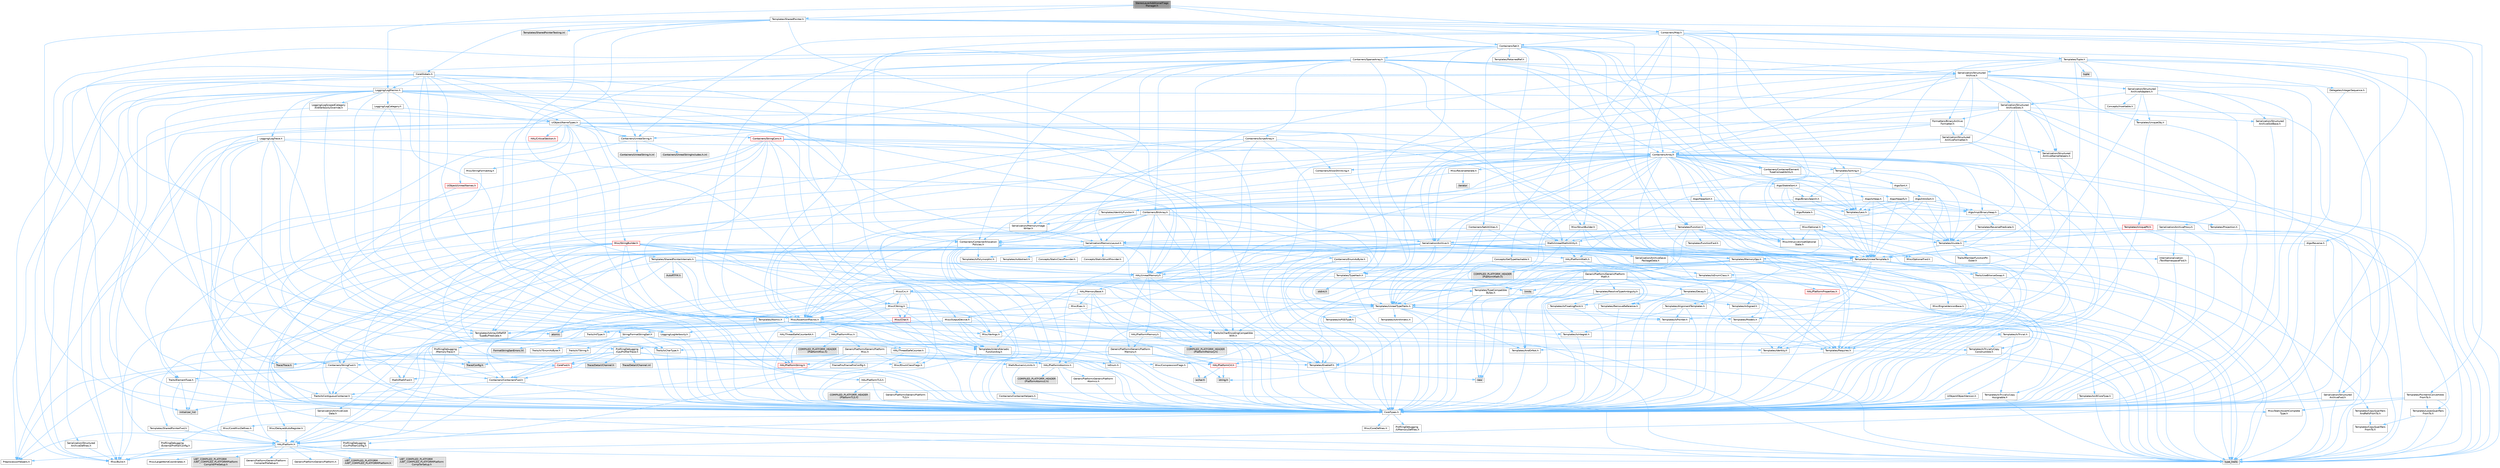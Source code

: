 digraph "StereoLayerAdditionalFlagsManager.h"
{
 // INTERACTIVE_SVG=YES
 // LATEX_PDF_SIZE
  bgcolor="transparent";
  edge [fontname=Helvetica,fontsize=10,labelfontname=Helvetica,labelfontsize=10];
  node [fontname=Helvetica,fontsize=10,shape=box,height=0.2,width=0.4];
  Node1 [id="Node000001",label="StereoLayerAdditionalFlags\lManager.h",height=0.2,width=0.4,color="gray40", fillcolor="grey60", style="filled", fontcolor="black",tooltip=" "];
  Node1 -> Node2 [id="edge1_Node000001_Node000002",color="steelblue1",style="solid",tooltip=" "];
  Node2 [id="Node000002",label="Containers/Map.h",height=0.2,width=0.4,color="grey40", fillcolor="white", style="filled",URL="$df/d79/Map_8h.html",tooltip=" "];
  Node2 -> Node3 [id="edge2_Node000002_Node000003",color="steelblue1",style="solid",tooltip=" "];
  Node3 [id="Node000003",label="CoreTypes.h",height=0.2,width=0.4,color="grey40", fillcolor="white", style="filled",URL="$dc/dec/CoreTypes_8h.html",tooltip=" "];
  Node3 -> Node4 [id="edge3_Node000003_Node000004",color="steelblue1",style="solid",tooltip=" "];
  Node4 [id="Node000004",label="HAL/Platform.h",height=0.2,width=0.4,color="grey40", fillcolor="white", style="filled",URL="$d9/dd0/Platform_8h.html",tooltip=" "];
  Node4 -> Node5 [id="edge4_Node000004_Node000005",color="steelblue1",style="solid",tooltip=" "];
  Node5 [id="Node000005",label="Misc/Build.h",height=0.2,width=0.4,color="grey40", fillcolor="white", style="filled",URL="$d3/dbb/Build_8h.html",tooltip=" "];
  Node4 -> Node6 [id="edge5_Node000004_Node000006",color="steelblue1",style="solid",tooltip=" "];
  Node6 [id="Node000006",label="Misc/LargeWorldCoordinates.h",height=0.2,width=0.4,color="grey40", fillcolor="white", style="filled",URL="$d2/dcb/LargeWorldCoordinates_8h.html",tooltip=" "];
  Node4 -> Node7 [id="edge6_Node000004_Node000007",color="steelblue1",style="solid",tooltip=" "];
  Node7 [id="Node000007",label="type_traits",height=0.2,width=0.4,color="grey60", fillcolor="#E0E0E0", style="filled",tooltip=" "];
  Node4 -> Node8 [id="edge7_Node000004_Node000008",color="steelblue1",style="solid",tooltip=" "];
  Node8 [id="Node000008",label="PreprocessorHelpers.h",height=0.2,width=0.4,color="grey40", fillcolor="white", style="filled",URL="$db/ddb/PreprocessorHelpers_8h.html",tooltip=" "];
  Node4 -> Node9 [id="edge8_Node000004_Node000009",color="steelblue1",style="solid",tooltip=" "];
  Node9 [id="Node000009",label="UBT_COMPILED_PLATFORM\l/UBT_COMPILED_PLATFORMPlatform\lCompilerPreSetup.h",height=0.2,width=0.4,color="grey60", fillcolor="#E0E0E0", style="filled",tooltip=" "];
  Node4 -> Node10 [id="edge9_Node000004_Node000010",color="steelblue1",style="solid",tooltip=" "];
  Node10 [id="Node000010",label="GenericPlatform/GenericPlatform\lCompilerPreSetup.h",height=0.2,width=0.4,color="grey40", fillcolor="white", style="filled",URL="$d9/dc8/GenericPlatformCompilerPreSetup_8h.html",tooltip=" "];
  Node4 -> Node11 [id="edge10_Node000004_Node000011",color="steelblue1",style="solid",tooltip=" "];
  Node11 [id="Node000011",label="GenericPlatform/GenericPlatform.h",height=0.2,width=0.4,color="grey40", fillcolor="white", style="filled",URL="$d6/d84/GenericPlatform_8h.html",tooltip=" "];
  Node4 -> Node12 [id="edge11_Node000004_Node000012",color="steelblue1",style="solid",tooltip=" "];
  Node12 [id="Node000012",label="UBT_COMPILED_PLATFORM\l/UBT_COMPILED_PLATFORMPlatform.h",height=0.2,width=0.4,color="grey60", fillcolor="#E0E0E0", style="filled",tooltip=" "];
  Node4 -> Node13 [id="edge12_Node000004_Node000013",color="steelblue1",style="solid",tooltip=" "];
  Node13 [id="Node000013",label="UBT_COMPILED_PLATFORM\l/UBT_COMPILED_PLATFORMPlatform\lCompilerSetup.h",height=0.2,width=0.4,color="grey60", fillcolor="#E0E0E0", style="filled",tooltip=" "];
  Node3 -> Node14 [id="edge13_Node000003_Node000014",color="steelblue1",style="solid",tooltip=" "];
  Node14 [id="Node000014",label="ProfilingDebugging\l/UMemoryDefines.h",height=0.2,width=0.4,color="grey40", fillcolor="white", style="filled",URL="$d2/da2/UMemoryDefines_8h.html",tooltip=" "];
  Node3 -> Node15 [id="edge14_Node000003_Node000015",color="steelblue1",style="solid",tooltip=" "];
  Node15 [id="Node000015",label="Misc/CoreMiscDefines.h",height=0.2,width=0.4,color="grey40", fillcolor="white", style="filled",URL="$da/d38/CoreMiscDefines_8h.html",tooltip=" "];
  Node15 -> Node4 [id="edge15_Node000015_Node000004",color="steelblue1",style="solid",tooltip=" "];
  Node15 -> Node8 [id="edge16_Node000015_Node000008",color="steelblue1",style="solid",tooltip=" "];
  Node3 -> Node16 [id="edge17_Node000003_Node000016",color="steelblue1",style="solid",tooltip=" "];
  Node16 [id="Node000016",label="Misc/CoreDefines.h",height=0.2,width=0.4,color="grey40", fillcolor="white", style="filled",URL="$d3/dd2/CoreDefines_8h.html",tooltip=" "];
  Node2 -> Node17 [id="edge18_Node000002_Node000017",color="steelblue1",style="solid",tooltip=" "];
  Node17 [id="Node000017",label="Algo/Reverse.h",height=0.2,width=0.4,color="grey40", fillcolor="white", style="filled",URL="$d5/d93/Reverse_8h.html",tooltip=" "];
  Node17 -> Node3 [id="edge19_Node000017_Node000003",color="steelblue1",style="solid",tooltip=" "];
  Node17 -> Node18 [id="edge20_Node000017_Node000018",color="steelblue1",style="solid",tooltip=" "];
  Node18 [id="Node000018",label="Templates/UnrealTemplate.h",height=0.2,width=0.4,color="grey40", fillcolor="white", style="filled",URL="$d4/d24/UnrealTemplate_8h.html",tooltip=" "];
  Node18 -> Node3 [id="edge21_Node000018_Node000003",color="steelblue1",style="solid",tooltip=" "];
  Node18 -> Node19 [id="edge22_Node000018_Node000019",color="steelblue1",style="solid",tooltip=" "];
  Node19 [id="Node000019",label="Templates/IsPointer.h",height=0.2,width=0.4,color="grey40", fillcolor="white", style="filled",URL="$d7/d05/IsPointer_8h.html",tooltip=" "];
  Node19 -> Node3 [id="edge23_Node000019_Node000003",color="steelblue1",style="solid",tooltip=" "];
  Node18 -> Node20 [id="edge24_Node000018_Node000020",color="steelblue1",style="solid",tooltip=" "];
  Node20 [id="Node000020",label="HAL/UnrealMemory.h",height=0.2,width=0.4,color="grey40", fillcolor="white", style="filled",URL="$d9/d96/UnrealMemory_8h.html",tooltip=" "];
  Node20 -> Node3 [id="edge25_Node000020_Node000003",color="steelblue1",style="solid",tooltip=" "];
  Node20 -> Node21 [id="edge26_Node000020_Node000021",color="steelblue1",style="solid",tooltip=" "];
  Node21 [id="Node000021",label="GenericPlatform/GenericPlatform\lMemory.h",height=0.2,width=0.4,color="grey40", fillcolor="white", style="filled",URL="$dd/d22/GenericPlatformMemory_8h.html",tooltip=" "];
  Node21 -> Node22 [id="edge27_Node000021_Node000022",color="steelblue1",style="solid",tooltip=" "];
  Node22 [id="Node000022",label="CoreFwd.h",height=0.2,width=0.4,color="red", fillcolor="#FFF0F0", style="filled",URL="$d1/d1e/CoreFwd_8h.html",tooltip=" "];
  Node22 -> Node3 [id="edge28_Node000022_Node000003",color="steelblue1",style="solid",tooltip=" "];
  Node22 -> Node23 [id="edge29_Node000022_Node000023",color="steelblue1",style="solid",tooltip=" "];
  Node23 [id="Node000023",label="Containers/ContainersFwd.h",height=0.2,width=0.4,color="grey40", fillcolor="white", style="filled",URL="$d4/d0a/ContainersFwd_8h.html",tooltip=" "];
  Node23 -> Node4 [id="edge30_Node000023_Node000004",color="steelblue1",style="solid",tooltip=" "];
  Node23 -> Node3 [id="edge31_Node000023_Node000003",color="steelblue1",style="solid",tooltip=" "];
  Node23 -> Node24 [id="edge32_Node000023_Node000024",color="steelblue1",style="solid",tooltip=" "];
  Node24 [id="Node000024",label="Traits/IsContiguousContainer.h",height=0.2,width=0.4,color="grey40", fillcolor="white", style="filled",URL="$d5/d3c/IsContiguousContainer_8h.html",tooltip=" "];
  Node24 -> Node3 [id="edge33_Node000024_Node000003",color="steelblue1",style="solid",tooltip=" "];
  Node24 -> Node25 [id="edge34_Node000024_Node000025",color="steelblue1",style="solid",tooltip=" "];
  Node25 [id="Node000025",label="Misc/StaticAssertComplete\lType.h",height=0.2,width=0.4,color="grey40", fillcolor="white", style="filled",URL="$d5/d4e/StaticAssertCompleteType_8h.html",tooltip=" "];
  Node24 -> Node26 [id="edge35_Node000024_Node000026",color="steelblue1",style="solid",tooltip=" "];
  Node26 [id="Node000026",label="initializer_list",height=0.2,width=0.4,color="grey60", fillcolor="#E0E0E0", style="filled",tooltip=" "];
  Node22 -> Node27 [id="edge36_Node000022_Node000027",color="steelblue1",style="solid",tooltip=" "];
  Node27 [id="Node000027",label="Math/MathFwd.h",height=0.2,width=0.4,color="grey40", fillcolor="white", style="filled",URL="$d2/d10/MathFwd_8h.html",tooltip=" "];
  Node27 -> Node4 [id="edge37_Node000027_Node000004",color="steelblue1",style="solid",tooltip=" "];
  Node21 -> Node3 [id="edge38_Node000021_Node000003",color="steelblue1",style="solid",tooltip=" "];
  Node21 -> Node29 [id="edge39_Node000021_Node000029",color="steelblue1",style="solid",tooltip=" "];
  Node29 [id="Node000029",label="HAL/PlatformString.h",height=0.2,width=0.4,color="red", fillcolor="#FFF0F0", style="filled",URL="$db/db5/PlatformString_8h.html",tooltip=" "];
  Node29 -> Node3 [id="edge40_Node000029_Node000003",color="steelblue1",style="solid",tooltip=" "];
  Node21 -> Node31 [id="edge41_Node000021_Node000031",color="steelblue1",style="solid",tooltip=" "];
  Node31 [id="Node000031",label="string.h",height=0.2,width=0.4,color="grey60", fillcolor="#E0E0E0", style="filled",tooltip=" "];
  Node21 -> Node32 [id="edge42_Node000021_Node000032",color="steelblue1",style="solid",tooltip=" "];
  Node32 [id="Node000032",label="wchar.h",height=0.2,width=0.4,color="grey60", fillcolor="#E0E0E0", style="filled",tooltip=" "];
  Node20 -> Node33 [id="edge43_Node000020_Node000033",color="steelblue1",style="solid",tooltip=" "];
  Node33 [id="Node000033",label="HAL/MemoryBase.h",height=0.2,width=0.4,color="grey40", fillcolor="white", style="filled",URL="$d6/d9f/MemoryBase_8h.html",tooltip=" "];
  Node33 -> Node3 [id="edge44_Node000033_Node000003",color="steelblue1",style="solid",tooltip=" "];
  Node33 -> Node34 [id="edge45_Node000033_Node000034",color="steelblue1",style="solid",tooltip=" "];
  Node34 [id="Node000034",label="HAL/PlatformAtomics.h",height=0.2,width=0.4,color="grey40", fillcolor="white", style="filled",URL="$d3/d36/PlatformAtomics_8h.html",tooltip=" "];
  Node34 -> Node3 [id="edge46_Node000034_Node000003",color="steelblue1",style="solid",tooltip=" "];
  Node34 -> Node35 [id="edge47_Node000034_Node000035",color="steelblue1",style="solid",tooltip=" "];
  Node35 [id="Node000035",label="GenericPlatform/GenericPlatform\lAtomics.h",height=0.2,width=0.4,color="grey40", fillcolor="white", style="filled",URL="$da/d72/GenericPlatformAtomics_8h.html",tooltip=" "];
  Node35 -> Node3 [id="edge48_Node000035_Node000003",color="steelblue1",style="solid",tooltip=" "];
  Node34 -> Node36 [id="edge49_Node000034_Node000036",color="steelblue1",style="solid",tooltip=" "];
  Node36 [id="Node000036",label="COMPILED_PLATFORM_HEADER\l(PlatformAtomics.h)",height=0.2,width=0.4,color="grey60", fillcolor="#E0E0E0", style="filled",tooltip=" "];
  Node33 -> Node37 [id="edge50_Node000033_Node000037",color="steelblue1",style="solid",tooltip=" "];
  Node37 [id="Node000037",label="HAL/PlatformCrt.h",height=0.2,width=0.4,color="red", fillcolor="#FFF0F0", style="filled",URL="$d8/d75/PlatformCrt_8h.html",tooltip=" "];
  Node37 -> Node38 [id="edge51_Node000037_Node000038",color="steelblue1",style="solid",tooltip=" "];
  Node38 [id="Node000038",label="new",height=0.2,width=0.4,color="grey60", fillcolor="#E0E0E0", style="filled",tooltip=" "];
  Node37 -> Node32 [id="edge52_Node000037_Node000032",color="steelblue1",style="solid",tooltip=" "];
  Node37 -> Node31 [id="edge53_Node000037_Node000031",color="steelblue1",style="solid",tooltip=" "];
  Node33 -> Node45 [id="edge54_Node000033_Node000045",color="steelblue1",style="solid",tooltip=" "];
  Node45 [id="Node000045",label="Misc/Exec.h",height=0.2,width=0.4,color="grey40", fillcolor="white", style="filled",URL="$de/ddb/Exec_8h.html",tooltip=" "];
  Node45 -> Node3 [id="edge55_Node000045_Node000003",color="steelblue1",style="solid",tooltip=" "];
  Node45 -> Node46 [id="edge56_Node000045_Node000046",color="steelblue1",style="solid",tooltip=" "];
  Node46 [id="Node000046",label="Misc/AssertionMacros.h",height=0.2,width=0.4,color="grey40", fillcolor="white", style="filled",URL="$d0/dfa/AssertionMacros_8h.html",tooltip=" "];
  Node46 -> Node3 [id="edge57_Node000046_Node000003",color="steelblue1",style="solid",tooltip=" "];
  Node46 -> Node4 [id="edge58_Node000046_Node000004",color="steelblue1",style="solid",tooltip=" "];
  Node46 -> Node47 [id="edge59_Node000046_Node000047",color="steelblue1",style="solid",tooltip=" "];
  Node47 [id="Node000047",label="HAL/PlatformMisc.h",height=0.2,width=0.4,color="grey40", fillcolor="white", style="filled",URL="$d0/df5/PlatformMisc_8h.html",tooltip=" "];
  Node47 -> Node3 [id="edge60_Node000047_Node000003",color="steelblue1",style="solid",tooltip=" "];
  Node47 -> Node48 [id="edge61_Node000047_Node000048",color="steelblue1",style="solid",tooltip=" "];
  Node48 [id="Node000048",label="GenericPlatform/GenericPlatform\lMisc.h",height=0.2,width=0.4,color="grey40", fillcolor="white", style="filled",URL="$db/d9a/GenericPlatformMisc_8h.html",tooltip=" "];
  Node48 -> Node49 [id="edge62_Node000048_Node000049",color="steelblue1",style="solid",tooltip=" "];
  Node49 [id="Node000049",label="Containers/StringFwd.h",height=0.2,width=0.4,color="grey40", fillcolor="white", style="filled",URL="$df/d37/StringFwd_8h.html",tooltip=" "];
  Node49 -> Node3 [id="edge63_Node000049_Node000003",color="steelblue1",style="solid",tooltip=" "];
  Node49 -> Node50 [id="edge64_Node000049_Node000050",color="steelblue1",style="solid",tooltip=" "];
  Node50 [id="Node000050",label="Traits/ElementType.h",height=0.2,width=0.4,color="grey40", fillcolor="white", style="filled",URL="$d5/d4f/ElementType_8h.html",tooltip=" "];
  Node50 -> Node4 [id="edge65_Node000050_Node000004",color="steelblue1",style="solid",tooltip=" "];
  Node50 -> Node26 [id="edge66_Node000050_Node000026",color="steelblue1",style="solid",tooltip=" "];
  Node50 -> Node7 [id="edge67_Node000050_Node000007",color="steelblue1",style="solid",tooltip=" "];
  Node49 -> Node24 [id="edge68_Node000049_Node000024",color="steelblue1",style="solid",tooltip=" "];
  Node48 -> Node22 [id="edge69_Node000048_Node000022",color="steelblue1",style="solid",tooltip=" "];
  Node48 -> Node3 [id="edge70_Node000048_Node000003",color="steelblue1",style="solid",tooltip=" "];
  Node48 -> Node51 [id="edge71_Node000048_Node000051",color="steelblue1",style="solid",tooltip=" "];
  Node51 [id="Node000051",label="FramePro/FrameProConfig.h",height=0.2,width=0.4,color="grey40", fillcolor="white", style="filled",URL="$d7/d90/FrameProConfig_8h.html",tooltip=" "];
  Node48 -> Node37 [id="edge72_Node000048_Node000037",color="steelblue1",style="solid",tooltip=" "];
  Node48 -> Node52 [id="edge73_Node000048_Node000052",color="steelblue1",style="solid",tooltip=" "];
  Node52 [id="Node000052",label="Math/NumericLimits.h",height=0.2,width=0.4,color="grey40", fillcolor="white", style="filled",URL="$df/d1b/NumericLimits_8h.html",tooltip=" "];
  Node52 -> Node3 [id="edge74_Node000052_Node000003",color="steelblue1",style="solid",tooltip=" "];
  Node48 -> Node53 [id="edge75_Node000048_Node000053",color="steelblue1",style="solid",tooltip=" "];
  Node53 [id="Node000053",label="Misc/CompressionFlags.h",height=0.2,width=0.4,color="grey40", fillcolor="white", style="filled",URL="$d9/d76/CompressionFlags_8h.html",tooltip=" "];
  Node48 -> Node54 [id="edge76_Node000048_Node000054",color="steelblue1",style="solid",tooltip=" "];
  Node54 [id="Node000054",label="Misc/EnumClassFlags.h",height=0.2,width=0.4,color="grey40", fillcolor="white", style="filled",URL="$d8/de7/EnumClassFlags_8h.html",tooltip=" "];
  Node48 -> Node55 [id="edge77_Node000048_Node000055",color="steelblue1",style="solid",tooltip=" "];
  Node55 [id="Node000055",label="ProfilingDebugging\l/CsvProfilerConfig.h",height=0.2,width=0.4,color="grey40", fillcolor="white", style="filled",URL="$d3/d88/CsvProfilerConfig_8h.html",tooltip=" "];
  Node55 -> Node5 [id="edge78_Node000055_Node000005",color="steelblue1",style="solid",tooltip=" "];
  Node48 -> Node56 [id="edge79_Node000048_Node000056",color="steelblue1",style="solid",tooltip=" "];
  Node56 [id="Node000056",label="ProfilingDebugging\l/ExternalProfilerConfig.h",height=0.2,width=0.4,color="grey40", fillcolor="white", style="filled",URL="$d3/dbb/ExternalProfilerConfig_8h.html",tooltip=" "];
  Node56 -> Node5 [id="edge80_Node000056_Node000005",color="steelblue1",style="solid",tooltip=" "];
  Node47 -> Node57 [id="edge81_Node000047_Node000057",color="steelblue1",style="solid",tooltip=" "];
  Node57 [id="Node000057",label="COMPILED_PLATFORM_HEADER\l(PlatformMisc.h)",height=0.2,width=0.4,color="grey60", fillcolor="#E0E0E0", style="filled",tooltip=" "];
  Node47 -> Node58 [id="edge82_Node000047_Node000058",color="steelblue1",style="solid",tooltip=" "];
  Node58 [id="Node000058",label="ProfilingDebugging\l/CpuProfilerTrace.h",height=0.2,width=0.4,color="grey40", fillcolor="white", style="filled",URL="$da/dcb/CpuProfilerTrace_8h.html",tooltip=" "];
  Node58 -> Node3 [id="edge83_Node000058_Node000003",color="steelblue1",style="solid",tooltip=" "];
  Node58 -> Node23 [id="edge84_Node000058_Node000023",color="steelblue1",style="solid",tooltip=" "];
  Node58 -> Node34 [id="edge85_Node000058_Node000034",color="steelblue1",style="solid",tooltip=" "];
  Node58 -> Node8 [id="edge86_Node000058_Node000008",color="steelblue1",style="solid",tooltip=" "];
  Node58 -> Node5 [id="edge87_Node000058_Node000005",color="steelblue1",style="solid",tooltip=" "];
  Node58 -> Node59 [id="edge88_Node000058_Node000059",color="steelblue1",style="solid",tooltip=" "];
  Node59 [id="Node000059",label="Trace/Config.h",height=0.2,width=0.4,color="grey60", fillcolor="#E0E0E0", style="filled",tooltip=" "];
  Node58 -> Node60 [id="edge89_Node000058_Node000060",color="steelblue1",style="solid",tooltip=" "];
  Node60 [id="Node000060",label="Trace/Detail/Channel.h",height=0.2,width=0.4,color="grey60", fillcolor="#E0E0E0", style="filled",tooltip=" "];
  Node58 -> Node61 [id="edge90_Node000058_Node000061",color="steelblue1",style="solid",tooltip=" "];
  Node61 [id="Node000061",label="Trace/Detail/Channel.inl",height=0.2,width=0.4,color="grey60", fillcolor="#E0E0E0", style="filled",tooltip=" "];
  Node58 -> Node62 [id="edge91_Node000058_Node000062",color="steelblue1",style="solid",tooltip=" "];
  Node62 [id="Node000062",label="Trace/Trace.h",height=0.2,width=0.4,color="grey60", fillcolor="#E0E0E0", style="filled",tooltip=" "];
  Node46 -> Node8 [id="edge92_Node000046_Node000008",color="steelblue1",style="solid",tooltip=" "];
  Node46 -> Node63 [id="edge93_Node000046_Node000063",color="steelblue1",style="solid",tooltip=" "];
  Node63 [id="Node000063",label="Templates/EnableIf.h",height=0.2,width=0.4,color="grey40", fillcolor="white", style="filled",URL="$d7/d60/EnableIf_8h.html",tooltip=" "];
  Node63 -> Node3 [id="edge94_Node000063_Node000003",color="steelblue1",style="solid",tooltip=" "];
  Node46 -> Node64 [id="edge95_Node000046_Node000064",color="steelblue1",style="solid",tooltip=" "];
  Node64 [id="Node000064",label="Templates/IsArrayOrRefOf\lTypeByPredicate.h",height=0.2,width=0.4,color="grey40", fillcolor="white", style="filled",URL="$d6/da1/IsArrayOrRefOfTypeByPredicate_8h.html",tooltip=" "];
  Node64 -> Node3 [id="edge96_Node000064_Node000003",color="steelblue1",style="solid",tooltip=" "];
  Node46 -> Node65 [id="edge97_Node000046_Node000065",color="steelblue1",style="solid",tooltip=" "];
  Node65 [id="Node000065",label="Templates/IsValidVariadic\lFunctionArg.h",height=0.2,width=0.4,color="grey40", fillcolor="white", style="filled",URL="$d0/dc8/IsValidVariadicFunctionArg_8h.html",tooltip=" "];
  Node65 -> Node3 [id="edge98_Node000065_Node000003",color="steelblue1",style="solid",tooltip=" "];
  Node65 -> Node66 [id="edge99_Node000065_Node000066",color="steelblue1",style="solid",tooltip=" "];
  Node66 [id="Node000066",label="IsEnum.h",height=0.2,width=0.4,color="grey40", fillcolor="white", style="filled",URL="$d4/de5/IsEnum_8h.html",tooltip=" "];
  Node65 -> Node7 [id="edge100_Node000065_Node000007",color="steelblue1",style="solid",tooltip=" "];
  Node46 -> Node67 [id="edge101_Node000046_Node000067",color="steelblue1",style="solid",tooltip=" "];
  Node67 [id="Node000067",label="Traits/IsCharEncodingCompatible\lWith.h",height=0.2,width=0.4,color="grey40", fillcolor="white", style="filled",URL="$df/dd1/IsCharEncodingCompatibleWith_8h.html",tooltip=" "];
  Node67 -> Node7 [id="edge102_Node000067_Node000007",color="steelblue1",style="solid",tooltip=" "];
  Node67 -> Node68 [id="edge103_Node000067_Node000068",color="steelblue1",style="solid",tooltip=" "];
  Node68 [id="Node000068",label="Traits/IsCharType.h",height=0.2,width=0.4,color="grey40", fillcolor="white", style="filled",URL="$db/d51/IsCharType_8h.html",tooltip=" "];
  Node68 -> Node3 [id="edge104_Node000068_Node000003",color="steelblue1",style="solid",tooltip=" "];
  Node46 -> Node69 [id="edge105_Node000046_Node000069",color="steelblue1",style="solid",tooltip=" "];
  Node69 [id="Node000069",label="Misc/VarArgs.h",height=0.2,width=0.4,color="grey40", fillcolor="white", style="filled",URL="$d5/d6f/VarArgs_8h.html",tooltip=" "];
  Node69 -> Node3 [id="edge106_Node000069_Node000003",color="steelblue1",style="solid",tooltip=" "];
  Node46 -> Node70 [id="edge107_Node000046_Node000070",color="steelblue1",style="solid",tooltip=" "];
  Node70 [id="Node000070",label="String/FormatStringSan.h",height=0.2,width=0.4,color="grey40", fillcolor="white", style="filled",URL="$d3/d8b/FormatStringSan_8h.html",tooltip=" "];
  Node70 -> Node7 [id="edge108_Node000070_Node000007",color="steelblue1",style="solid",tooltip=" "];
  Node70 -> Node3 [id="edge109_Node000070_Node000003",color="steelblue1",style="solid",tooltip=" "];
  Node70 -> Node71 [id="edge110_Node000070_Node000071",color="steelblue1",style="solid",tooltip=" "];
  Node71 [id="Node000071",label="Templates/Requires.h",height=0.2,width=0.4,color="grey40", fillcolor="white", style="filled",URL="$dc/d96/Requires_8h.html",tooltip=" "];
  Node71 -> Node63 [id="edge111_Node000071_Node000063",color="steelblue1",style="solid",tooltip=" "];
  Node71 -> Node7 [id="edge112_Node000071_Node000007",color="steelblue1",style="solid",tooltip=" "];
  Node70 -> Node72 [id="edge113_Node000070_Node000072",color="steelblue1",style="solid",tooltip=" "];
  Node72 [id="Node000072",label="Templates/Identity.h",height=0.2,width=0.4,color="grey40", fillcolor="white", style="filled",URL="$d0/dd5/Identity_8h.html",tooltip=" "];
  Node70 -> Node65 [id="edge114_Node000070_Node000065",color="steelblue1",style="solid",tooltip=" "];
  Node70 -> Node68 [id="edge115_Node000070_Node000068",color="steelblue1",style="solid",tooltip=" "];
  Node70 -> Node73 [id="edge116_Node000070_Node000073",color="steelblue1",style="solid",tooltip=" "];
  Node73 [id="Node000073",label="Traits/IsTEnumAsByte.h",height=0.2,width=0.4,color="grey40", fillcolor="white", style="filled",URL="$d1/de6/IsTEnumAsByte_8h.html",tooltip=" "];
  Node70 -> Node74 [id="edge117_Node000070_Node000074",color="steelblue1",style="solid",tooltip=" "];
  Node74 [id="Node000074",label="Traits/IsTString.h",height=0.2,width=0.4,color="grey40", fillcolor="white", style="filled",URL="$d0/df8/IsTString_8h.html",tooltip=" "];
  Node74 -> Node23 [id="edge118_Node000074_Node000023",color="steelblue1",style="solid",tooltip=" "];
  Node70 -> Node23 [id="edge119_Node000070_Node000023",color="steelblue1",style="solid",tooltip=" "];
  Node70 -> Node75 [id="edge120_Node000070_Node000075",color="steelblue1",style="solid",tooltip=" "];
  Node75 [id="Node000075",label="FormatStringSanErrors.inl",height=0.2,width=0.4,color="grey60", fillcolor="#E0E0E0", style="filled",tooltip=" "];
  Node46 -> Node76 [id="edge121_Node000046_Node000076",color="steelblue1",style="solid",tooltip=" "];
  Node76 [id="Node000076",label="atomic",height=0.2,width=0.4,color="grey60", fillcolor="#E0E0E0", style="filled",tooltip=" "];
  Node33 -> Node77 [id="edge122_Node000033_Node000077",color="steelblue1",style="solid",tooltip=" "];
  Node77 [id="Node000077",label="Misc/OutputDevice.h",height=0.2,width=0.4,color="grey40", fillcolor="white", style="filled",URL="$d7/d32/OutputDevice_8h.html",tooltip=" "];
  Node77 -> Node22 [id="edge123_Node000077_Node000022",color="steelblue1",style="solid",tooltip=" "];
  Node77 -> Node3 [id="edge124_Node000077_Node000003",color="steelblue1",style="solid",tooltip=" "];
  Node77 -> Node78 [id="edge125_Node000077_Node000078",color="steelblue1",style="solid",tooltip=" "];
  Node78 [id="Node000078",label="Logging/LogVerbosity.h",height=0.2,width=0.4,color="grey40", fillcolor="white", style="filled",URL="$d2/d8f/LogVerbosity_8h.html",tooltip=" "];
  Node78 -> Node3 [id="edge126_Node000078_Node000003",color="steelblue1",style="solid",tooltip=" "];
  Node77 -> Node69 [id="edge127_Node000077_Node000069",color="steelblue1",style="solid",tooltip=" "];
  Node77 -> Node64 [id="edge128_Node000077_Node000064",color="steelblue1",style="solid",tooltip=" "];
  Node77 -> Node65 [id="edge129_Node000077_Node000065",color="steelblue1",style="solid",tooltip=" "];
  Node77 -> Node67 [id="edge130_Node000077_Node000067",color="steelblue1",style="solid",tooltip=" "];
  Node33 -> Node79 [id="edge131_Node000033_Node000079",color="steelblue1",style="solid",tooltip=" "];
  Node79 [id="Node000079",label="Templates/Atomic.h",height=0.2,width=0.4,color="grey40", fillcolor="white", style="filled",URL="$d3/d91/Atomic_8h.html",tooltip=" "];
  Node79 -> Node80 [id="edge132_Node000079_Node000080",color="steelblue1",style="solid",tooltip=" "];
  Node80 [id="Node000080",label="HAL/ThreadSafeCounter.h",height=0.2,width=0.4,color="grey40", fillcolor="white", style="filled",URL="$dc/dc9/ThreadSafeCounter_8h.html",tooltip=" "];
  Node80 -> Node3 [id="edge133_Node000080_Node000003",color="steelblue1",style="solid",tooltip=" "];
  Node80 -> Node34 [id="edge134_Node000080_Node000034",color="steelblue1",style="solid",tooltip=" "];
  Node79 -> Node81 [id="edge135_Node000079_Node000081",color="steelblue1",style="solid",tooltip=" "];
  Node81 [id="Node000081",label="HAL/ThreadSafeCounter64.h",height=0.2,width=0.4,color="grey40", fillcolor="white", style="filled",URL="$d0/d12/ThreadSafeCounter64_8h.html",tooltip=" "];
  Node81 -> Node3 [id="edge136_Node000081_Node000003",color="steelblue1",style="solid",tooltip=" "];
  Node81 -> Node80 [id="edge137_Node000081_Node000080",color="steelblue1",style="solid",tooltip=" "];
  Node79 -> Node82 [id="edge138_Node000079_Node000082",color="steelblue1",style="solid",tooltip=" "];
  Node82 [id="Node000082",label="Templates/IsIntegral.h",height=0.2,width=0.4,color="grey40", fillcolor="white", style="filled",URL="$da/d64/IsIntegral_8h.html",tooltip=" "];
  Node82 -> Node3 [id="edge139_Node000082_Node000003",color="steelblue1",style="solid",tooltip=" "];
  Node79 -> Node83 [id="edge140_Node000079_Node000083",color="steelblue1",style="solid",tooltip=" "];
  Node83 [id="Node000083",label="Templates/IsTrivial.h",height=0.2,width=0.4,color="grey40", fillcolor="white", style="filled",URL="$da/d4c/IsTrivial_8h.html",tooltip=" "];
  Node83 -> Node84 [id="edge141_Node000083_Node000084",color="steelblue1",style="solid",tooltip=" "];
  Node84 [id="Node000084",label="Templates/AndOrNot.h",height=0.2,width=0.4,color="grey40", fillcolor="white", style="filled",URL="$db/d0a/AndOrNot_8h.html",tooltip=" "];
  Node84 -> Node3 [id="edge142_Node000084_Node000003",color="steelblue1",style="solid",tooltip=" "];
  Node83 -> Node85 [id="edge143_Node000083_Node000085",color="steelblue1",style="solid",tooltip=" "];
  Node85 [id="Node000085",label="Templates/IsTriviallyCopy\lConstructible.h",height=0.2,width=0.4,color="grey40", fillcolor="white", style="filled",URL="$d3/d78/IsTriviallyCopyConstructible_8h.html",tooltip=" "];
  Node85 -> Node3 [id="edge144_Node000085_Node000003",color="steelblue1",style="solid",tooltip=" "];
  Node85 -> Node7 [id="edge145_Node000085_Node000007",color="steelblue1",style="solid",tooltip=" "];
  Node83 -> Node86 [id="edge146_Node000083_Node000086",color="steelblue1",style="solid",tooltip=" "];
  Node86 [id="Node000086",label="Templates/IsTriviallyCopy\lAssignable.h",height=0.2,width=0.4,color="grey40", fillcolor="white", style="filled",URL="$d2/df2/IsTriviallyCopyAssignable_8h.html",tooltip=" "];
  Node86 -> Node3 [id="edge147_Node000086_Node000003",color="steelblue1",style="solid",tooltip=" "];
  Node86 -> Node7 [id="edge148_Node000086_Node000007",color="steelblue1",style="solid",tooltip=" "];
  Node83 -> Node7 [id="edge149_Node000083_Node000007",color="steelblue1",style="solid",tooltip=" "];
  Node79 -> Node87 [id="edge150_Node000079_Node000087",color="steelblue1",style="solid",tooltip=" "];
  Node87 [id="Node000087",label="Traits/IntType.h",height=0.2,width=0.4,color="grey40", fillcolor="white", style="filled",URL="$d7/deb/IntType_8h.html",tooltip=" "];
  Node87 -> Node4 [id="edge151_Node000087_Node000004",color="steelblue1",style="solid",tooltip=" "];
  Node79 -> Node76 [id="edge152_Node000079_Node000076",color="steelblue1",style="solid",tooltip=" "];
  Node20 -> Node88 [id="edge153_Node000020_Node000088",color="steelblue1",style="solid",tooltip=" "];
  Node88 [id="Node000088",label="HAL/PlatformMemory.h",height=0.2,width=0.4,color="grey40", fillcolor="white", style="filled",URL="$de/d68/PlatformMemory_8h.html",tooltip=" "];
  Node88 -> Node3 [id="edge154_Node000088_Node000003",color="steelblue1",style="solid",tooltip=" "];
  Node88 -> Node21 [id="edge155_Node000088_Node000021",color="steelblue1",style="solid",tooltip=" "];
  Node88 -> Node89 [id="edge156_Node000088_Node000089",color="steelblue1",style="solid",tooltip=" "];
  Node89 [id="Node000089",label="COMPILED_PLATFORM_HEADER\l(PlatformMemory.h)",height=0.2,width=0.4,color="grey60", fillcolor="#E0E0E0", style="filled",tooltip=" "];
  Node20 -> Node90 [id="edge157_Node000020_Node000090",color="steelblue1",style="solid",tooltip=" "];
  Node90 [id="Node000090",label="ProfilingDebugging\l/MemoryTrace.h",height=0.2,width=0.4,color="grey40", fillcolor="white", style="filled",URL="$da/dd7/MemoryTrace_8h.html",tooltip=" "];
  Node90 -> Node4 [id="edge158_Node000090_Node000004",color="steelblue1",style="solid",tooltip=" "];
  Node90 -> Node54 [id="edge159_Node000090_Node000054",color="steelblue1",style="solid",tooltip=" "];
  Node90 -> Node59 [id="edge160_Node000090_Node000059",color="steelblue1",style="solid",tooltip=" "];
  Node90 -> Node62 [id="edge161_Node000090_Node000062",color="steelblue1",style="solid",tooltip=" "];
  Node20 -> Node19 [id="edge162_Node000020_Node000019",color="steelblue1",style="solid",tooltip=" "];
  Node18 -> Node91 [id="edge163_Node000018_Node000091",color="steelblue1",style="solid",tooltip=" "];
  Node91 [id="Node000091",label="Templates/CopyQualifiers\lAndRefsFromTo.h",height=0.2,width=0.4,color="grey40", fillcolor="white", style="filled",URL="$d3/db3/CopyQualifiersAndRefsFromTo_8h.html",tooltip=" "];
  Node91 -> Node92 [id="edge164_Node000091_Node000092",color="steelblue1",style="solid",tooltip=" "];
  Node92 [id="Node000092",label="Templates/CopyQualifiers\lFromTo.h",height=0.2,width=0.4,color="grey40", fillcolor="white", style="filled",URL="$d5/db4/CopyQualifiersFromTo_8h.html",tooltip=" "];
  Node18 -> Node93 [id="edge165_Node000018_Node000093",color="steelblue1",style="solid",tooltip=" "];
  Node93 [id="Node000093",label="Templates/UnrealTypeTraits.h",height=0.2,width=0.4,color="grey40", fillcolor="white", style="filled",URL="$d2/d2d/UnrealTypeTraits_8h.html",tooltip=" "];
  Node93 -> Node3 [id="edge166_Node000093_Node000003",color="steelblue1",style="solid",tooltip=" "];
  Node93 -> Node19 [id="edge167_Node000093_Node000019",color="steelblue1",style="solid",tooltip=" "];
  Node93 -> Node46 [id="edge168_Node000093_Node000046",color="steelblue1",style="solid",tooltip=" "];
  Node93 -> Node84 [id="edge169_Node000093_Node000084",color="steelblue1",style="solid",tooltip=" "];
  Node93 -> Node63 [id="edge170_Node000093_Node000063",color="steelblue1",style="solid",tooltip=" "];
  Node93 -> Node94 [id="edge171_Node000093_Node000094",color="steelblue1",style="solid",tooltip=" "];
  Node94 [id="Node000094",label="Templates/IsArithmetic.h",height=0.2,width=0.4,color="grey40", fillcolor="white", style="filled",URL="$d2/d5d/IsArithmetic_8h.html",tooltip=" "];
  Node94 -> Node3 [id="edge172_Node000094_Node000003",color="steelblue1",style="solid",tooltip=" "];
  Node93 -> Node66 [id="edge173_Node000093_Node000066",color="steelblue1",style="solid",tooltip=" "];
  Node93 -> Node95 [id="edge174_Node000093_Node000095",color="steelblue1",style="solid",tooltip=" "];
  Node95 [id="Node000095",label="Templates/Models.h",height=0.2,width=0.4,color="grey40", fillcolor="white", style="filled",URL="$d3/d0c/Models_8h.html",tooltip=" "];
  Node95 -> Node72 [id="edge175_Node000095_Node000072",color="steelblue1",style="solid",tooltip=" "];
  Node93 -> Node96 [id="edge176_Node000093_Node000096",color="steelblue1",style="solid",tooltip=" "];
  Node96 [id="Node000096",label="Templates/IsPODType.h",height=0.2,width=0.4,color="grey40", fillcolor="white", style="filled",URL="$d7/db1/IsPODType_8h.html",tooltip=" "];
  Node96 -> Node3 [id="edge177_Node000096_Node000003",color="steelblue1",style="solid",tooltip=" "];
  Node93 -> Node97 [id="edge178_Node000093_Node000097",color="steelblue1",style="solid",tooltip=" "];
  Node97 [id="Node000097",label="Templates/IsUECoreType.h",height=0.2,width=0.4,color="grey40", fillcolor="white", style="filled",URL="$d1/db8/IsUECoreType_8h.html",tooltip=" "];
  Node97 -> Node3 [id="edge179_Node000097_Node000003",color="steelblue1",style="solid",tooltip=" "];
  Node97 -> Node7 [id="edge180_Node000097_Node000007",color="steelblue1",style="solid",tooltip=" "];
  Node93 -> Node85 [id="edge181_Node000093_Node000085",color="steelblue1",style="solid",tooltip=" "];
  Node18 -> Node98 [id="edge182_Node000018_Node000098",color="steelblue1",style="solid",tooltip=" "];
  Node98 [id="Node000098",label="Templates/RemoveReference.h",height=0.2,width=0.4,color="grey40", fillcolor="white", style="filled",URL="$da/dbe/RemoveReference_8h.html",tooltip=" "];
  Node98 -> Node3 [id="edge183_Node000098_Node000003",color="steelblue1",style="solid",tooltip=" "];
  Node18 -> Node71 [id="edge184_Node000018_Node000071",color="steelblue1",style="solid",tooltip=" "];
  Node18 -> Node99 [id="edge185_Node000018_Node000099",color="steelblue1",style="solid",tooltip=" "];
  Node99 [id="Node000099",label="Templates/TypeCompatible\lBytes.h",height=0.2,width=0.4,color="grey40", fillcolor="white", style="filled",URL="$df/d0a/TypeCompatibleBytes_8h.html",tooltip=" "];
  Node99 -> Node3 [id="edge186_Node000099_Node000003",color="steelblue1",style="solid",tooltip=" "];
  Node99 -> Node31 [id="edge187_Node000099_Node000031",color="steelblue1",style="solid",tooltip=" "];
  Node99 -> Node38 [id="edge188_Node000099_Node000038",color="steelblue1",style="solid",tooltip=" "];
  Node99 -> Node7 [id="edge189_Node000099_Node000007",color="steelblue1",style="solid",tooltip=" "];
  Node18 -> Node72 [id="edge190_Node000018_Node000072",color="steelblue1",style="solid",tooltip=" "];
  Node18 -> Node24 [id="edge191_Node000018_Node000024",color="steelblue1",style="solid",tooltip=" "];
  Node18 -> Node100 [id="edge192_Node000018_Node000100",color="steelblue1",style="solid",tooltip=" "];
  Node100 [id="Node000100",label="Traits/UseBitwiseSwap.h",height=0.2,width=0.4,color="grey40", fillcolor="white", style="filled",URL="$db/df3/UseBitwiseSwap_8h.html",tooltip=" "];
  Node100 -> Node3 [id="edge193_Node000100_Node000003",color="steelblue1",style="solid",tooltip=" "];
  Node100 -> Node7 [id="edge194_Node000100_Node000007",color="steelblue1",style="solid",tooltip=" "];
  Node18 -> Node7 [id="edge195_Node000018_Node000007",color="steelblue1",style="solid",tooltip=" "];
  Node2 -> Node101 [id="edge196_Node000002_Node000101",color="steelblue1",style="solid",tooltip=" "];
  Node101 [id="Node000101",label="Containers/ContainerElement\lTypeCompatibility.h",height=0.2,width=0.4,color="grey40", fillcolor="white", style="filled",URL="$df/ddf/ContainerElementTypeCompatibility_8h.html",tooltip=" "];
  Node101 -> Node3 [id="edge197_Node000101_Node000003",color="steelblue1",style="solid",tooltip=" "];
  Node101 -> Node93 [id="edge198_Node000101_Node000093",color="steelblue1",style="solid",tooltip=" "];
  Node2 -> Node102 [id="edge199_Node000002_Node000102",color="steelblue1",style="solid",tooltip=" "];
  Node102 [id="Node000102",label="Containers/Set.h",height=0.2,width=0.4,color="grey40", fillcolor="white", style="filled",URL="$d4/d45/Set_8h.html",tooltip=" "];
  Node102 -> Node103 [id="edge200_Node000102_Node000103",color="steelblue1",style="solid",tooltip=" "];
  Node103 [id="Node000103",label="Containers/ContainerAllocation\lPolicies.h",height=0.2,width=0.4,color="grey40", fillcolor="white", style="filled",URL="$d7/dff/ContainerAllocationPolicies_8h.html",tooltip=" "];
  Node103 -> Node3 [id="edge201_Node000103_Node000003",color="steelblue1",style="solid",tooltip=" "];
  Node103 -> Node104 [id="edge202_Node000103_Node000104",color="steelblue1",style="solid",tooltip=" "];
  Node104 [id="Node000104",label="Containers/ContainerHelpers.h",height=0.2,width=0.4,color="grey40", fillcolor="white", style="filled",URL="$d7/d33/ContainerHelpers_8h.html",tooltip=" "];
  Node104 -> Node3 [id="edge203_Node000104_Node000003",color="steelblue1",style="solid",tooltip=" "];
  Node103 -> Node103 [id="edge204_Node000103_Node000103",color="steelblue1",style="solid",tooltip=" "];
  Node103 -> Node105 [id="edge205_Node000103_Node000105",color="steelblue1",style="solid",tooltip=" "];
  Node105 [id="Node000105",label="HAL/PlatformMath.h",height=0.2,width=0.4,color="grey40", fillcolor="white", style="filled",URL="$dc/d53/PlatformMath_8h.html",tooltip=" "];
  Node105 -> Node3 [id="edge206_Node000105_Node000003",color="steelblue1",style="solid",tooltip=" "];
  Node105 -> Node106 [id="edge207_Node000105_Node000106",color="steelblue1",style="solid",tooltip=" "];
  Node106 [id="Node000106",label="GenericPlatform/GenericPlatform\lMath.h",height=0.2,width=0.4,color="grey40", fillcolor="white", style="filled",URL="$d5/d79/GenericPlatformMath_8h.html",tooltip=" "];
  Node106 -> Node3 [id="edge208_Node000106_Node000003",color="steelblue1",style="solid",tooltip=" "];
  Node106 -> Node23 [id="edge209_Node000106_Node000023",color="steelblue1",style="solid",tooltip=" "];
  Node106 -> Node37 [id="edge210_Node000106_Node000037",color="steelblue1",style="solid",tooltip=" "];
  Node106 -> Node84 [id="edge211_Node000106_Node000084",color="steelblue1",style="solid",tooltip=" "];
  Node106 -> Node107 [id="edge212_Node000106_Node000107",color="steelblue1",style="solid",tooltip=" "];
  Node107 [id="Node000107",label="Templates/Decay.h",height=0.2,width=0.4,color="grey40", fillcolor="white", style="filled",URL="$dd/d0f/Decay_8h.html",tooltip=" "];
  Node107 -> Node3 [id="edge213_Node000107_Node000003",color="steelblue1",style="solid",tooltip=" "];
  Node107 -> Node98 [id="edge214_Node000107_Node000098",color="steelblue1",style="solid",tooltip=" "];
  Node107 -> Node7 [id="edge215_Node000107_Node000007",color="steelblue1",style="solid",tooltip=" "];
  Node106 -> Node108 [id="edge216_Node000106_Node000108",color="steelblue1",style="solid",tooltip=" "];
  Node108 [id="Node000108",label="Templates/IsFloatingPoint.h",height=0.2,width=0.4,color="grey40", fillcolor="white", style="filled",URL="$d3/d11/IsFloatingPoint_8h.html",tooltip=" "];
  Node108 -> Node3 [id="edge217_Node000108_Node000003",color="steelblue1",style="solid",tooltip=" "];
  Node106 -> Node93 [id="edge218_Node000106_Node000093",color="steelblue1",style="solid",tooltip=" "];
  Node106 -> Node71 [id="edge219_Node000106_Node000071",color="steelblue1",style="solid",tooltip=" "];
  Node106 -> Node109 [id="edge220_Node000106_Node000109",color="steelblue1",style="solid",tooltip=" "];
  Node109 [id="Node000109",label="Templates/ResolveTypeAmbiguity.h",height=0.2,width=0.4,color="grey40", fillcolor="white", style="filled",URL="$df/d1f/ResolveTypeAmbiguity_8h.html",tooltip=" "];
  Node109 -> Node3 [id="edge221_Node000109_Node000003",color="steelblue1",style="solid",tooltip=" "];
  Node109 -> Node108 [id="edge222_Node000109_Node000108",color="steelblue1",style="solid",tooltip=" "];
  Node109 -> Node93 [id="edge223_Node000109_Node000093",color="steelblue1",style="solid",tooltip=" "];
  Node109 -> Node110 [id="edge224_Node000109_Node000110",color="steelblue1",style="solid",tooltip=" "];
  Node110 [id="Node000110",label="Templates/IsSigned.h",height=0.2,width=0.4,color="grey40", fillcolor="white", style="filled",URL="$d8/dd8/IsSigned_8h.html",tooltip=" "];
  Node110 -> Node3 [id="edge225_Node000110_Node000003",color="steelblue1",style="solid",tooltip=" "];
  Node109 -> Node82 [id="edge226_Node000109_Node000082",color="steelblue1",style="solid",tooltip=" "];
  Node109 -> Node71 [id="edge227_Node000109_Node000071",color="steelblue1",style="solid",tooltip=" "];
  Node106 -> Node99 [id="edge228_Node000106_Node000099",color="steelblue1",style="solid",tooltip=" "];
  Node106 -> Node111 [id="edge229_Node000106_Node000111",color="steelblue1",style="solid",tooltip=" "];
  Node111 [id="Node000111",label="limits",height=0.2,width=0.4,color="grey60", fillcolor="#E0E0E0", style="filled",tooltip=" "];
  Node106 -> Node7 [id="edge230_Node000106_Node000007",color="steelblue1",style="solid",tooltip=" "];
  Node105 -> Node112 [id="edge231_Node000105_Node000112",color="steelblue1",style="solid",tooltip=" "];
  Node112 [id="Node000112",label="COMPILED_PLATFORM_HEADER\l(PlatformMath.h)",height=0.2,width=0.4,color="grey60", fillcolor="#E0E0E0", style="filled",tooltip=" "];
  Node103 -> Node20 [id="edge232_Node000103_Node000020",color="steelblue1",style="solid",tooltip=" "];
  Node103 -> Node52 [id="edge233_Node000103_Node000052",color="steelblue1",style="solid",tooltip=" "];
  Node103 -> Node46 [id="edge234_Node000103_Node000046",color="steelblue1",style="solid",tooltip=" "];
  Node103 -> Node113 [id="edge235_Node000103_Node000113",color="steelblue1",style="solid",tooltip=" "];
  Node113 [id="Node000113",label="Templates/IsPolymorphic.h",height=0.2,width=0.4,color="grey40", fillcolor="white", style="filled",URL="$dc/d20/IsPolymorphic_8h.html",tooltip=" "];
  Node103 -> Node114 [id="edge236_Node000103_Node000114",color="steelblue1",style="solid",tooltip=" "];
  Node114 [id="Node000114",label="Templates/MemoryOps.h",height=0.2,width=0.4,color="grey40", fillcolor="white", style="filled",URL="$db/dea/MemoryOps_8h.html",tooltip=" "];
  Node114 -> Node3 [id="edge237_Node000114_Node000003",color="steelblue1",style="solid",tooltip=" "];
  Node114 -> Node20 [id="edge238_Node000114_Node000020",color="steelblue1",style="solid",tooltip=" "];
  Node114 -> Node86 [id="edge239_Node000114_Node000086",color="steelblue1",style="solid",tooltip=" "];
  Node114 -> Node85 [id="edge240_Node000114_Node000085",color="steelblue1",style="solid",tooltip=" "];
  Node114 -> Node71 [id="edge241_Node000114_Node000071",color="steelblue1",style="solid",tooltip=" "];
  Node114 -> Node93 [id="edge242_Node000114_Node000093",color="steelblue1",style="solid",tooltip=" "];
  Node114 -> Node100 [id="edge243_Node000114_Node000100",color="steelblue1",style="solid",tooltip=" "];
  Node114 -> Node38 [id="edge244_Node000114_Node000038",color="steelblue1",style="solid",tooltip=" "];
  Node114 -> Node7 [id="edge245_Node000114_Node000007",color="steelblue1",style="solid",tooltip=" "];
  Node103 -> Node99 [id="edge246_Node000103_Node000099",color="steelblue1",style="solid",tooltip=" "];
  Node103 -> Node7 [id="edge247_Node000103_Node000007",color="steelblue1",style="solid",tooltip=" "];
  Node102 -> Node101 [id="edge248_Node000102_Node000101",color="steelblue1",style="solid",tooltip=" "];
  Node102 -> Node115 [id="edge249_Node000102_Node000115",color="steelblue1",style="solid",tooltip=" "];
  Node115 [id="Node000115",label="Containers/SetUtilities.h",height=0.2,width=0.4,color="grey40", fillcolor="white", style="filled",URL="$dc/de5/SetUtilities_8h.html",tooltip=" "];
  Node115 -> Node3 [id="edge250_Node000115_Node000003",color="steelblue1",style="solid",tooltip=" "];
  Node115 -> Node116 [id="edge251_Node000115_Node000116",color="steelblue1",style="solid",tooltip=" "];
  Node116 [id="Node000116",label="Serialization/MemoryLayout.h",height=0.2,width=0.4,color="grey40", fillcolor="white", style="filled",URL="$d7/d66/MemoryLayout_8h.html",tooltip=" "];
  Node116 -> Node117 [id="edge252_Node000116_Node000117",color="steelblue1",style="solid",tooltip=" "];
  Node117 [id="Node000117",label="Concepts/StaticClassProvider.h",height=0.2,width=0.4,color="grey40", fillcolor="white", style="filled",URL="$dd/d83/StaticClassProvider_8h.html",tooltip=" "];
  Node116 -> Node118 [id="edge253_Node000116_Node000118",color="steelblue1",style="solid",tooltip=" "];
  Node118 [id="Node000118",label="Concepts/StaticStructProvider.h",height=0.2,width=0.4,color="grey40", fillcolor="white", style="filled",URL="$d5/d77/StaticStructProvider_8h.html",tooltip=" "];
  Node116 -> Node119 [id="edge254_Node000116_Node000119",color="steelblue1",style="solid",tooltip=" "];
  Node119 [id="Node000119",label="Containers/EnumAsByte.h",height=0.2,width=0.4,color="grey40", fillcolor="white", style="filled",URL="$d6/d9a/EnumAsByte_8h.html",tooltip=" "];
  Node119 -> Node3 [id="edge255_Node000119_Node000003",color="steelblue1",style="solid",tooltip=" "];
  Node119 -> Node96 [id="edge256_Node000119_Node000096",color="steelblue1",style="solid",tooltip=" "];
  Node119 -> Node120 [id="edge257_Node000119_Node000120",color="steelblue1",style="solid",tooltip=" "];
  Node120 [id="Node000120",label="Templates/TypeHash.h",height=0.2,width=0.4,color="grey40", fillcolor="white", style="filled",URL="$d1/d62/TypeHash_8h.html",tooltip=" "];
  Node120 -> Node3 [id="edge258_Node000120_Node000003",color="steelblue1",style="solid",tooltip=" "];
  Node120 -> Node71 [id="edge259_Node000120_Node000071",color="steelblue1",style="solid",tooltip=" "];
  Node120 -> Node121 [id="edge260_Node000120_Node000121",color="steelblue1",style="solid",tooltip=" "];
  Node121 [id="Node000121",label="Misc/Crc.h",height=0.2,width=0.4,color="grey40", fillcolor="white", style="filled",URL="$d4/dd2/Crc_8h.html",tooltip=" "];
  Node121 -> Node3 [id="edge261_Node000121_Node000003",color="steelblue1",style="solid",tooltip=" "];
  Node121 -> Node29 [id="edge262_Node000121_Node000029",color="steelblue1",style="solid",tooltip=" "];
  Node121 -> Node46 [id="edge263_Node000121_Node000046",color="steelblue1",style="solid",tooltip=" "];
  Node121 -> Node122 [id="edge264_Node000121_Node000122",color="steelblue1",style="solid",tooltip=" "];
  Node122 [id="Node000122",label="Misc/CString.h",height=0.2,width=0.4,color="grey40", fillcolor="white", style="filled",URL="$d2/d49/CString_8h.html",tooltip=" "];
  Node122 -> Node3 [id="edge265_Node000122_Node000003",color="steelblue1",style="solid",tooltip=" "];
  Node122 -> Node37 [id="edge266_Node000122_Node000037",color="steelblue1",style="solid",tooltip=" "];
  Node122 -> Node29 [id="edge267_Node000122_Node000029",color="steelblue1",style="solid",tooltip=" "];
  Node122 -> Node46 [id="edge268_Node000122_Node000046",color="steelblue1",style="solid",tooltip=" "];
  Node122 -> Node123 [id="edge269_Node000122_Node000123",color="steelblue1",style="solid",tooltip=" "];
  Node123 [id="Node000123",label="Misc/Char.h",height=0.2,width=0.4,color="red", fillcolor="#FFF0F0", style="filled",URL="$d0/d58/Char_8h.html",tooltip=" "];
  Node123 -> Node3 [id="edge270_Node000123_Node000003",color="steelblue1",style="solid",tooltip=" "];
  Node123 -> Node87 [id="edge271_Node000123_Node000087",color="steelblue1",style="solid",tooltip=" "];
  Node123 -> Node7 [id="edge272_Node000123_Node000007",color="steelblue1",style="solid",tooltip=" "];
  Node122 -> Node69 [id="edge273_Node000122_Node000069",color="steelblue1",style="solid",tooltip=" "];
  Node122 -> Node64 [id="edge274_Node000122_Node000064",color="steelblue1",style="solid",tooltip=" "];
  Node122 -> Node65 [id="edge275_Node000122_Node000065",color="steelblue1",style="solid",tooltip=" "];
  Node122 -> Node67 [id="edge276_Node000122_Node000067",color="steelblue1",style="solid",tooltip=" "];
  Node121 -> Node123 [id="edge277_Node000121_Node000123",color="steelblue1",style="solid",tooltip=" "];
  Node121 -> Node93 [id="edge278_Node000121_Node000093",color="steelblue1",style="solid",tooltip=" "];
  Node121 -> Node68 [id="edge279_Node000121_Node000068",color="steelblue1",style="solid",tooltip=" "];
  Node120 -> Node126 [id="edge280_Node000120_Node000126",color="steelblue1",style="solid",tooltip=" "];
  Node126 [id="Node000126",label="stdint.h",height=0.2,width=0.4,color="grey60", fillcolor="#E0E0E0", style="filled",tooltip=" "];
  Node120 -> Node7 [id="edge281_Node000120_Node000007",color="steelblue1",style="solid",tooltip=" "];
  Node116 -> Node49 [id="edge282_Node000116_Node000049",color="steelblue1",style="solid",tooltip=" "];
  Node116 -> Node20 [id="edge283_Node000116_Node000020",color="steelblue1",style="solid",tooltip=" "];
  Node116 -> Node127 [id="edge284_Node000116_Node000127",color="steelblue1",style="solid",tooltip=" "];
  Node127 [id="Node000127",label="Misc/DelayedAutoRegister.h",height=0.2,width=0.4,color="grey40", fillcolor="white", style="filled",URL="$d1/dda/DelayedAutoRegister_8h.html",tooltip=" "];
  Node127 -> Node4 [id="edge285_Node000127_Node000004",color="steelblue1",style="solid",tooltip=" "];
  Node116 -> Node63 [id="edge286_Node000116_Node000063",color="steelblue1",style="solid",tooltip=" "];
  Node116 -> Node128 [id="edge287_Node000116_Node000128",color="steelblue1",style="solid",tooltip=" "];
  Node128 [id="Node000128",label="Templates/IsAbstract.h",height=0.2,width=0.4,color="grey40", fillcolor="white", style="filled",URL="$d8/db7/IsAbstract_8h.html",tooltip=" "];
  Node116 -> Node113 [id="edge288_Node000116_Node000113",color="steelblue1",style="solid",tooltip=" "];
  Node116 -> Node95 [id="edge289_Node000116_Node000095",color="steelblue1",style="solid",tooltip=" "];
  Node116 -> Node18 [id="edge290_Node000116_Node000018",color="steelblue1",style="solid",tooltip=" "];
  Node115 -> Node114 [id="edge291_Node000115_Node000114",color="steelblue1",style="solid",tooltip=" "];
  Node115 -> Node93 [id="edge292_Node000115_Node000093",color="steelblue1",style="solid",tooltip=" "];
  Node102 -> Node129 [id="edge293_Node000102_Node000129",color="steelblue1",style="solid",tooltip=" "];
  Node129 [id="Node000129",label="Containers/SparseArray.h",height=0.2,width=0.4,color="grey40", fillcolor="white", style="filled",URL="$d5/dbf/SparseArray_8h.html",tooltip=" "];
  Node129 -> Node3 [id="edge294_Node000129_Node000003",color="steelblue1",style="solid",tooltip=" "];
  Node129 -> Node46 [id="edge295_Node000129_Node000046",color="steelblue1",style="solid",tooltip=" "];
  Node129 -> Node20 [id="edge296_Node000129_Node000020",color="steelblue1",style="solid",tooltip=" "];
  Node129 -> Node93 [id="edge297_Node000129_Node000093",color="steelblue1",style="solid",tooltip=" "];
  Node129 -> Node18 [id="edge298_Node000129_Node000018",color="steelblue1",style="solid",tooltip=" "];
  Node129 -> Node103 [id="edge299_Node000129_Node000103",color="steelblue1",style="solid",tooltip=" "];
  Node129 -> Node130 [id="edge300_Node000129_Node000130",color="steelblue1",style="solid",tooltip=" "];
  Node130 [id="Node000130",label="Templates/Less.h",height=0.2,width=0.4,color="grey40", fillcolor="white", style="filled",URL="$de/dc8/Less_8h.html",tooltip=" "];
  Node130 -> Node3 [id="edge301_Node000130_Node000003",color="steelblue1",style="solid",tooltip=" "];
  Node130 -> Node18 [id="edge302_Node000130_Node000018",color="steelblue1",style="solid",tooltip=" "];
  Node129 -> Node131 [id="edge303_Node000129_Node000131",color="steelblue1",style="solid",tooltip=" "];
  Node131 [id="Node000131",label="Containers/Array.h",height=0.2,width=0.4,color="grey40", fillcolor="white", style="filled",URL="$df/dd0/Array_8h.html",tooltip=" "];
  Node131 -> Node3 [id="edge304_Node000131_Node000003",color="steelblue1",style="solid",tooltip=" "];
  Node131 -> Node46 [id="edge305_Node000131_Node000046",color="steelblue1",style="solid",tooltip=" "];
  Node131 -> Node132 [id="edge306_Node000131_Node000132",color="steelblue1",style="solid",tooltip=" "];
  Node132 [id="Node000132",label="Misc/IntrusiveUnsetOptional\lState.h",height=0.2,width=0.4,color="grey40", fillcolor="white", style="filled",URL="$d2/d0a/IntrusiveUnsetOptionalState_8h.html",tooltip=" "];
  Node132 -> Node133 [id="edge307_Node000132_Node000133",color="steelblue1",style="solid",tooltip=" "];
  Node133 [id="Node000133",label="Misc/OptionalFwd.h",height=0.2,width=0.4,color="grey40", fillcolor="white", style="filled",URL="$dc/d50/OptionalFwd_8h.html",tooltip=" "];
  Node131 -> Node134 [id="edge308_Node000131_Node000134",color="steelblue1",style="solid",tooltip=" "];
  Node134 [id="Node000134",label="Misc/ReverseIterate.h",height=0.2,width=0.4,color="grey40", fillcolor="white", style="filled",URL="$db/de3/ReverseIterate_8h.html",tooltip=" "];
  Node134 -> Node4 [id="edge309_Node000134_Node000004",color="steelblue1",style="solid",tooltip=" "];
  Node134 -> Node135 [id="edge310_Node000134_Node000135",color="steelblue1",style="solid",tooltip=" "];
  Node135 [id="Node000135",label="iterator",height=0.2,width=0.4,color="grey60", fillcolor="#E0E0E0", style="filled",tooltip=" "];
  Node131 -> Node20 [id="edge311_Node000131_Node000020",color="steelblue1",style="solid",tooltip=" "];
  Node131 -> Node93 [id="edge312_Node000131_Node000093",color="steelblue1",style="solid",tooltip=" "];
  Node131 -> Node18 [id="edge313_Node000131_Node000018",color="steelblue1",style="solid",tooltip=" "];
  Node131 -> Node136 [id="edge314_Node000131_Node000136",color="steelblue1",style="solid",tooltip=" "];
  Node136 [id="Node000136",label="Containers/AllowShrinking.h",height=0.2,width=0.4,color="grey40", fillcolor="white", style="filled",URL="$d7/d1a/AllowShrinking_8h.html",tooltip=" "];
  Node136 -> Node3 [id="edge315_Node000136_Node000003",color="steelblue1",style="solid",tooltip=" "];
  Node131 -> Node103 [id="edge316_Node000131_Node000103",color="steelblue1",style="solid",tooltip=" "];
  Node131 -> Node101 [id="edge317_Node000131_Node000101",color="steelblue1",style="solid",tooltip=" "];
  Node131 -> Node137 [id="edge318_Node000131_Node000137",color="steelblue1",style="solid",tooltip=" "];
  Node137 [id="Node000137",label="Serialization/Archive.h",height=0.2,width=0.4,color="grey40", fillcolor="white", style="filled",URL="$d7/d3b/Archive_8h.html",tooltip=" "];
  Node137 -> Node22 [id="edge319_Node000137_Node000022",color="steelblue1",style="solid",tooltip=" "];
  Node137 -> Node3 [id="edge320_Node000137_Node000003",color="steelblue1",style="solid",tooltip=" "];
  Node137 -> Node138 [id="edge321_Node000137_Node000138",color="steelblue1",style="solid",tooltip=" "];
  Node138 [id="Node000138",label="HAL/PlatformProperties.h",height=0.2,width=0.4,color="red", fillcolor="#FFF0F0", style="filled",URL="$d9/db0/PlatformProperties_8h.html",tooltip=" "];
  Node138 -> Node3 [id="edge322_Node000138_Node000003",color="steelblue1",style="solid",tooltip=" "];
  Node137 -> Node141 [id="edge323_Node000137_Node000141",color="steelblue1",style="solid",tooltip=" "];
  Node141 [id="Node000141",label="Internationalization\l/TextNamespaceFwd.h",height=0.2,width=0.4,color="grey40", fillcolor="white", style="filled",URL="$d8/d97/TextNamespaceFwd_8h.html",tooltip=" "];
  Node141 -> Node3 [id="edge324_Node000141_Node000003",color="steelblue1",style="solid",tooltip=" "];
  Node137 -> Node27 [id="edge325_Node000137_Node000027",color="steelblue1",style="solid",tooltip=" "];
  Node137 -> Node46 [id="edge326_Node000137_Node000046",color="steelblue1",style="solid",tooltip=" "];
  Node137 -> Node5 [id="edge327_Node000137_Node000005",color="steelblue1",style="solid",tooltip=" "];
  Node137 -> Node53 [id="edge328_Node000137_Node000053",color="steelblue1",style="solid",tooltip=" "];
  Node137 -> Node142 [id="edge329_Node000137_Node000142",color="steelblue1",style="solid",tooltip=" "];
  Node142 [id="Node000142",label="Misc/EngineVersionBase.h",height=0.2,width=0.4,color="grey40", fillcolor="white", style="filled",URL="$d5/d2b/EngineVersionBase_8h.html",tooltip=" "];
  Node142 -> Node3 [id="edge330_Node000142_Node000003",color="steelblue1",style="solid",tooltip=" "];
  Node137 -> Node69 [id="edge331_Node000137_Node000069",color="steelblue1",style="solid",tooltip=" "];
  Node137 -> Node143 [id="edge332_Node000137_Node000143",color="steelblue1",style="solid",tooltip=" "];
  Node143 [id="Node000143",label="Serialization/ArchiveCook\lData.h",height=0.2,width=0.4,color="grey40", fillcolor="white", style="filled",URL="$dc/db6/ArchiveCookData_8h.html",tooltip=" "];
  Node143 -> Node4 [id="edge333_Node000143_Node000004",color="steelblue1",style="solid",tooltip=" "];
  Node137 -> Node144 [id="edge334_Node000137_Node000144",color="steelblue1",style="solid",tooltip=" "];
  Node144 [id="Node000144",label="Serialization/ArchiveSave\lPackageData.h",height=0.2,width=0.4,color="grey40", fillcolor="white", style="filled",URL="$d1/d37/ArchiveSavePackageData_8h.html",tooltip=" "];
  Node137 -> Node63 [id="edge335_Node000137_Node000063",color="steelblue1",style="solid",tooltip=" "];
  Node137 -> Node64 [id="edge336_Node000137_Node000064",color="steelblue1",style="solid",tooltip=" "];
  Node137 -> Node145 [id="edge337_Node000137_Node000145",color="steelblue1",style="solid",tooltip=" "];
  Node145 [id="Node000145",label="Templates/IsEnumClass.h",height=0.2,width=0.4,color="grey40", fillcolor="white", style="filled",URL="$d7/d15/IsEnumClass_8h.html",tooltip=" "];
  Node145 -> Node3 [id="edge338_Node000145_Node000003",color="steelblue1",style="solid",tooltip=" "];
  Node145 -> Node84 [id="edge339_Node000145_Node000084",color="steelblue1",style="solid",tooltip=" "];
  Node137 -> Node110 [id="edge340_Node000137_Node000110",color="steelblue1",style="solid",tooltip=" "];
  Node137 -> Node65 [id="edge341_Node000137_Node000065",color="steelblue1",style="solid",tooltip=" "];
  Node137 -> Node18 [id="edge342_Node000137_Node000018",color="steelblue1",style="solid",tooltip=" "];
  Node137 -> Node67 [id="edge343_Node000137_Node000067",color="steelblue1",style="solid",tooltip=" "];
  Node137 -> Node146 [id="edge344_Node000137_Node000146",color="steelblue1",style="solid",tooltip=" "];
  Node146 [id="Node000146",label="UObject/ObjectVersion.h",height=0.2,width=0.4,color="grey40", fillcolor="white", style="filled",URL="$da/d63/ObjectVersion_8h.html",tooltip=" "];
  Node146 -> Node3 [id="edge345_Node000146_Node000003",color="steelblue1",style="solid",tooltip=" "];
  Node131 -> Node147 [id="edge346_Node000131_Node000147",color="steelblue1",style="solid",tooltip=" "];
  Node147 [id="Node000147",label="Serialization/MemoryImage\lWriter.h",height=0.2,width=0.4,color="grey40", fillcolor="white", style="filled",URL="$d0/d08/MemoryImageWriter_8h.html",tooltip=" "];
  Node147 -> Node3 [id="edge347_Node000147_Node000003",color="steelblue1",style="solid",tooltip=" "];
  Node147 -> Node116 [id="edge348_Node000147_Node000116",color="steelblue1",style="solid",tooltip=" "];
  Node131 -> Node148 [id="edge349_Node000131_Node000148",color="steelblue1",style="solid",tooltip=" "];
  Node148 [id="Node000148",label="Algo/Heapify.h",height=0.2,width=0.4,color="grey40", fillcolor="white", style="filled",URL="$d0/d2a/Heapify_8h.html",tooltip=" "];
  Node148 -> Node149 [id="edge350_Node000148_Node000149",color="steelblue1",style="solid",tooltip=" "];
  Node149 [id="Node000149",label="Algo/Impl/BinaryHeap.h",height=0.2,width=0.4,color="grey40", fillcolor="white", style="filled",URL="$d7/da3/Algo_2Impl_2BinaryHeap_8h.html",tooltip=" "];
  Node149 -> Node150 [id="edge351_Node000149_Node000150",color="steelblue1",style="solid",tooltip=" "];
  Node150 [id="Node000150",label="Templates/Invoke.h",height=0.2,width=0.4,color="grey40", fillcolor="white", style="filled",URL="$d7/deb/Invoke_8h.html",tooltip=" "];
  Node150 -> Node3 [id="edge352_Node000150_Node000003",color="steelblue1",style="solid",tooltip=" "];
  Node150 -> Node151 [id="edge353_Node000150_Node000151",color="steelblue1",style="solid",tooltip=" "];
  Node151 [id="Node000151",label="Traits/MemberFunctionPtr\lOuter.h",height=0.2,width=0.4,color="grey40", fillcolor="white", style="filled",URL="$db/da7/MemberFunctionPtrOuter_8h.html",tooltip=" "];
  Node150 -> Node18 [id="edge354_Node000150_Node000018",color="steelblue1",style="solid",tooltip=" "];
  Node150 -> Node7 [id="edge355_Node000150_Node000007",color="steelblue1",style="solid",tooltip=" "];
  Node149 -> Node152 [id="edge356_Node000149_Node000152",color="steelblue1",style="solid",tooltip=" "];
  Node152 [id="Node000152",label="Templates/Projection.h",height=0.2,width=0.4,color="grey40", fillcolor="white", style="filled",URL="$d7/df0/Projection_8h.html",tooltip=" "];
  Node152 -> Node7 [id="edge357_Node000152_Node000007",color="steelblue1",style="solid",tooltip=" "];
  Node149 -> Node153 [id="edge358_Node000149_Node000153",color="steelblue1",style="solid",tooltip=" "];
  Node153 [id="Node000153",label="Templates/ReversePredicate.h",height=0.2,width=0.4,color="grey40", fillcolor="white", style="filled",URL="$d8/d28/ReversePredicate_8h.html",tooltip=" "];
  Node153 -> Node150 [id="edge359_Node000153_Node000150",color="steelblue1",style="solid",tooltip=" "];
  Node153 -> Node18 [id="edge360_Node000153_Node000018",color="steelblue1",style="solid",tooltip=" "];
  Node149 -> Node7 [id="edge361_Node000149_Node000007",color="steelblue1",style="solid",tooltip=" "];
  Node148 -> Node154 [id="edge362_Node000148_Node000154",color="steelblue1",style="solid",tooltip=" "];
  Node154 [id="Node000154",label="Templates/IdentityFunctor.h",height=0.2,width=0.4,color="grey40", fillcolor="white", style="filled",URL="$d7/d2e/IdentityFunctor_8h.html",tooltip=" "];
  Node154 -> Node4 [id="edge363_Node000154_Node000004",color="steelblue1",style="solid",tooltip=" "];
  Node148 -> Node150 [id="edge364_Node000148_Node000150",color="steelblue1",style="solid",tooltip=" "];
  Node148 -> Node130 [id="edge365_Node000148_Node000130",color="steelblue1",style="solid",tooltip=" "];
  Node148 -> Node18 [id="edge366_Node000148_Node000018",color="steelblue1",style="solid",tooltip=" "];
  Node131 -> Node155 [id="edge367_Node000131_Node000155",color="steelblue1",style="solid",tooltip=" "];
  Node155 [id="Node000155",label="Algo/HeapSort.h",height=0.2,width=0.4,color="grey40", fillcolor="white", style="filled",URL="$d3/d92/HeapSort_8h.html",tooltip=" "];
  Node155 -> Node149 [id="edge368_Node000155_Node000149",color="steelblue1",style="solid",tooltip=" "];
  Node155 -> Node154 [id="edge369_Node000155_Node000154",color="steelblue1",style="solid",tooltip=" "];
  Node155 -> Node130 [id="edge370_Node000155_Node000130",color="steelblue1",style="solid",tooltip=" "];
  Node155 -> Node18 [id="edge371_Node000155_Node000018",color="steelblue1",style="solid",tooltip=" "];
  Node131 -> Node156 [id="edge372_Node000131_Node000156",color="steelblue1",style="solid",tooltip=" "];
  Node156 [id="Node000156",label="Algo/IsHeap.h",height=0.2,width=0.4,color="grey40", fillcolor="white", style="filled",URL="$de/d32/IsHeap_8h.html",tooltip=" "];
  Node156 -> Node149 [id="edge373_Node000156_Node000149",color="steelblue1",style="solid",tooltip=" "];
  Node156 -> Node154 [id="edge374_Node000156_Node000154",color="steelblue1",style="solid",tooltip=" "];
  Node156 -> Node150 [id="edge375_Node000156_Node000150",color="steelblue1",style="solid",tooltip=" "];
  Node156 -> Node130 [id="edge376_Node000156_Node000130",color="steelblue1",style="solid",tooltip=" "];
  Node156 -> Node18 [id="edge377_Node000156_Node000018",color="steelblue1",style="solid",tooltip=" "];
  Node131 -> Node149 [id="edge378_Node000131_Node000149",color="steelblue1",style="solid",tooltip=" "];
  Node131 -> Node157 [id="edge379_Node000131_Node000157",color="steelblue1",style="solid",tooltip=" "];
  Node157 [id="Node000157",label="Algo/StableSort.h",height=0.2,width=0.4,color="grey40", fillcolor="white", style="filled",URL="$d7/d3c/StableSort_8h.html",tooltip=" "];
  Node157 -> Node158 [id="edge380_Node000157_Node000158",color="steelblue1",style="solid",tooltip=" "];
  Node158 [id="Node000158",label="Algo/BinarySearch.h",height=0.2,width=0.4,color="grey40", fillcolor="white", style="filled",URL="$db/db4/BinarySearch_8h.html",tooltip=" "];
  Node158 -> Node154 [id="edge381_Node000158_Node000154",color="steelblue1",style="solid",tooltip=" "];
  Node158 -> Node150 [id="edge382_Node000158_Node000150",color="steelblue1",style="solid",tooltip=" "];
  Node158 -> Node130 [id="edge383_Node000158_Node000130",color="steelblue1",style="solid",tooltip=" "];
  Node157 -> Node159 [id="edge384_Node000157_Node000159",color="steelblue1",style="solid",tooltip=" "];
  Node159 [id="Node000159",label="Algo/Rotate.h",height=0.2,width=0.4,color="grey40", fillcolor="white", style="filled",URL="$dd/da7/Rotate_8h.html",tooltip=" "];
  Node159 -> Node18 [id="edge385_Node000159_Node000018",color="steelblue1",style="solid",tooltip=" "];
  Node157 -> Node154 [id="edge386_Node000157_Node000154",color="steelblue1",style="solid",tooltip=" "];
  Node157 -> Node150 [id="edge387_Node000157_Node000150",color="steelblue1",style="solid",tooltip=" "];
  Node157 -> Node130 [id="edge388_Node000157_Node000130",color="steelblue1",style="solid",tooltip=" "];
  Node157 -> Node18 [id="edge389_Node000157_Node000018",color="steelblue1",style="solid",tooltip=" "];
  Node131 -> Node160 [id="edge390_Node000131_Node000160",color="steelblue1",style="solid",tooltip=" "];
  Node160 [id="Node000160",label="Concepts/GetTypeHashable.h",height=0.2,width=0.4,color="grey40", fillcolor="white", style="filled",URL="$d3/da2/GetTypeHashable_8h.html",tooltip=" "];
  Node160 -> Node3 [id="edge391_Node000160_Node000003",color="steelblue1",style="solid",tooltip=" "];
  Node160 -> Node120 [id="edge392_Node000160_Node000120",color="steelblue1",style="solid",tooltip=" "];
  Node131 -> Node154 [id="edge393_Node000131_Node000154",color="steelblue1",style="solid",tooltip=" "];
  Node131 -> Node150 [id="edge394_Node000131_Node000150",color="steelblue1",style="solid",tooltip=" "];
  Node131 -> Node130 [id="edge395_Node000131_Node000130",color="steelblue1",style="solid",tooltip=" "];
  Node131 -> Node161 [id="edge396_Node000131_Node000161",color="steelblue1",style="solid",tooltip=" "];
  Node161 [id="Node000161",label="Templates/LosesQualifiers\lFromTo.h",height=0.2,width=0.4,color="grey40", fillcolor="white", style="filled",URL="$d2/db3/LosesQualifiersFromTo_8h.html",tooltip=" "];
  Node161 -> Node92 [id="edge397_Node000161_Node000092",color="steelblue1",style="solid",tooltip=" "];
  Node161 -> Node7 [id="edge398_Node000161_Node000007",color="steelblue1",style="solid",tooltip=" "];
  Node131 -> Node71 [id="edge399_Node000131_Node000071",color="steelblue1",style="solid",tooltip=" "];
  Node131 -> Node162 [id="edge400_Node000131_Node000162",color="steelblue1",style="solid",tooltip=" "];
  Node162 [id="Node000162",label="Templates/Sorting.h",height=0.2,width=0.4,color="grey40", fillcolor="white", style="filled",URL="$d3/d9e/Sorting_8h.html",tooltip=" "];
  Node162 -> Node3 [id="edge401_Node000162_Node000003",color="steelblue1",style="solid",tooltip=" "];
  Node162 -> Node158 [id="edge402_Node000162_Node000158",color="steelblue1",style="solid",tooltip=" "];
  Node162 -> Node163 [id="edge403_Node000162_Node000163",color="steelblue1",style="solid",tooltip=" "];
  Node163 [id="Node000163",label="Algo/Sort.h",height=0.2,width=0.4,color="grey40", fillcolor="white", style="filled",URL="$d1/d87/Sort_8h.html",tooltip=" "];
  Node163 -> Node164 [id="edge404_Node000163_Node000164",color="steelblue1",style="solid",tooltip=" "];
  Node164 [id="Node000164",label="Algo/IntroSort.h",height=0.2,width=0.4,color="grey40", fillcolor="white", style="filled",URL="$d3/db3/IntroSort_8h.html",tooltip=" "];
  Node164 -> Node149 [id="edge405_Node000164_Node000149",color="steelblue1",style="solid",tooltip=" "];
  Node164 -> Node165 [id="edge406_Node000164_Node000165",color="steelblue1",style="solid",tooltip=" "];
  Node165 [id="Node000165",label="Math/UnrealMathUtility.h",height=0.2,width=0.4,color="grey40", fillcolor="white", style="filled",URL="$db/db8/UnrealMathUtility_8h.html",tooltip=" "];
  Node165 -> Node3 [id="edge407_Node000165_Node000003",color="steelblue1",style="solid",tooltip=" "];
  Node165 -> Node46 [id="edge408_Node000165_Node000046",color="steelblue1",style="solid",tooltip=" "];
  Node165 -> Node105 [id="edge409_Node000165_Node000105",color="steelblue1",style="solid",tooltip=" "];
  Node165 -> Node27 [id="edge410_Node000165_Node000027",color="steelblue1",style="solid",tooltip=" "];
  Node165 -> Node72 [id="edge411_Node000165_Node000072",color="steelblue1",style="solid",tooltip=" "];
  Node165 -> Node71 [id="edge412_Node000165_Node000071",color="steelblue1",style="solid",tooltip=" "];
  Node164 -> Node154 [id="edge413_Node000164_Node000154",color="steelblue1",style="solid",tooltip=" "];
  Node164 -> Node150 [id="edge414_Node000164_Node000150",color="steelblue1",style="solid",tooltip=" "];
  Node164 -> Node152 [id="edge415_Node000164_Node000152",color="steelblue1",style="solid",tooltip=" "];
  Node164 -> Node130 [id="edge416_Node000164_Node000130",color="steelblue1",style="solid",tooltip=" "];
  Node164 -> Node18 [id="edge417_Node000164_Node000018",color="steelblue1",style="solid",tooltip=" "];
  Node162 -> Node105 [id="edge418_Node000162_Node000105",color="steelblue1",style="solid",tooltip=" "];
  Node162 -> Node130 [id="edge419_Node000162_Node000130",color="steelblue1",style="solid",tooltip=" "];
  Node131 -> Node166 [id="edge420_Node000131_Node000166",color="steelblue1",style="solid",tooltip=" "];
  Node166 [id="Node000166",label="Templates/AlignmentTemplates.h",height=0.2,width=0.4,color="grey40", fillcolor="white", style="filled",URL="$dd/d32/AlignmentTemplates_8h.html",tooltip=" "];
  Node166 -> Node3 [id="edge421_Node000166_Node000003",color="steelblue1",style="solid",tooltip=" "];
  Node166 -> Node82 [id="edge422_Node000166_Node000082",color="steelblue1",style="solid",tooltip=" "];
  Node166 -> Node19 [id="edge423_Node000166_Node000019",color="steelblue1",style="solid",tooltip=" "];
  Node131 -> Node50 [id="edge424_Node000131_Node000050",color="steelblue1",style="solid",tooltip=" "];
  Node131 -> Node111 [id="edge425_Node000131_Node000111",color="steelblue1",style="solid",tooltip=" "];
  Node131 -> Node7 [id="edge426_Node000131_Node000007",color="steelblue1",style="solid",tooltip=" "];
  Node129 -> Node165 [id="edge427_Node000129_Node000165",color="steelblue1",style="solid",tooltip=" "];
  Node129 -> Node167 [id="edge428_Node000129_Node000167",color="steelblue1",style="solid",tooltip=" "];
  Node167 [id="Node000167",label="Containers/ScriptArray.h",height=0.2,width=0.4,color="grey40", fillcolor="white", style="filled",URL="$dc/daf/ScriptArray_8h.html",tooltip=" "];
  Node167 -> Node3 [id="edge429_Node000167_Node000003",color="steelblue1",style="solid",tooltip=" "];
  Node167 -> Node46 [id="edge430_Node000167_Node000046",color="steelblue1",style="solid",tooltip=" "];
  Node167 -> Node20 [id="edge431_Node000167_Node000020",color="steelblue1",style="solid",tooltip=" "];
  Node167 -> Node136 [id="edge432_Node000167_Node000136",color="steelblue1",style="solid",tooltip=" "];
  Node167 -> Node103 [id="edge433_Node000167_Node000103",color="steelblue1",style="solid",tooltip=" "];
  Node167 -> Node131 [id="edge434_Node000167_Node000131",color="steelblue1",style="solid",tooltip=" "];
  Node167 -> Node26 [id="edge435_Node000167_Node000026",color="steelblue1",style="solid",tooltip=" "];
  Node129 -> Node168 [id="edge436_Node000129_Node000168",color="steelblue1",style="solid",tooltip=" "];
  Node168 [id="Node000168",label="Containers/BitArray.h",height=0.2,width=0.4,color="grey40", fillcolor="white", style="filled",URL="$d1/de4/BitArray_8h.html",tooltip=" "];
  Node168 -> Node103 [id="edge437_Node000168_Node000103",color="steelblue1",style="solid",tooltip=" "];
  Node168 -> Node3 [id="edge438_Node000168_Node000003",color="steelblue1",style="solid",tooltip=" "];
  Node168 -> Node34 [id="edge439_Node000168_Node000034",color="steelblue1",style="solid",tooltip=" "];
  Node168 -> Node20 [id="edge440_Node000168_Node000020",color="steelblue1",style="solid",tooltip=" "];
  Node168 -> Node165 [id="edge441_Node000168_Node000165",color="steelblue1",style="solid",tooltip=" "];
  Node168 -> Node46 [id="edge442_Node000168_Node000046",color="steelblue1",style="solid",tooltip=" "];
  Node168 -> Node54 [id="edge443_Node000168_Node000054",color="steelblue1",style="solid",tooltip=" "];
  Node168 -> Node137 [id="edge444_Node000168_Node000137",color="steelblue1",style="solid",tooltip=" "];
  Node168 -> Node147 [id="edge445_Node000168_Node000147",color="steelblue1",style="solid",tooltip=" "];
  Node168 -> Node116 [id="edge446_Node000168_Node000116",color="steelblue1",style="solid",tooltip=" "];
  Node168 -> Node63 [id="edge447_Node000168_Node000063",color="steelblue1",style="solid",tooltip=" "];
  Node168 -> Node150 [id="edge448_Node000168_Node000150",color="steelblue1",style="solid",tooltip=" "];
  Node168 -> Node18 [id="edge449_Node000168_Node000018",color="steelblue1",style="solid",tooltip=" "];
  Node168 -> Node93 [id="edge450_Node000168_Node000093",color="steelblue1",style="solid",tooltip=" "];
  Node129 -> Node169 [id="edge451_Node000129_Node000169",color="steelblue1",style="solid",tooltip=" "];
  Node169 [id="Node000169",label="Serialization/Structured\lArchive.h",height=0.2,width=0.4,color="grey40", fillcolor="white", style="filled",URL="$d9/d1e/StructuredArchive_8h.html",tooltip=" "];
  Node169 -> Node131 [id="edge452_Node000169_Node000131",color="steelblue1",style="solid",tooltip=" "];
  Node169 -> Node103 [id="edge453_Node000169_Node000103",color="steelblue1",style="solid",tooltip=" "];
  Node169 -> Node3 [id="edge454_Node000169_Node000003",color="steelblue1",style="solid",tooltip=" "];
  Node169 -> Node170 [id="edge455_Node000169_Node000170",color="steelblue1",style="solid",tooltip=" "];
  Node170 [id="Node000170",label="Formatters/BinaryArchive\lFormatter.h",height=0.2,width=0.4,color="grey40", fillcolor="white", style="filled",URL="$d2/d01/BinaryArchiveFormatter_8h.html",tooltip=" "];
  Node170 -> Node131 [id="edge456_Node000170_Node000131",color="steelblue1",style="solid",tooltip=" "];
  Node170 -> Node4 [id="edge457_Node000170_Node000004",color="steelblue1",style="solid",tooltip=" "];
  Node170 -> Node137 [id="edge458_Node000170_Node000137",color="steelblue1",style="solid",tooltip=" "];
  Node170 -> Node171 [id="edge459_Node000170_Node000171",color="steelblue1",style="solid",tooltip=" "];
  Node171 [id="Node000171",label="Serialization/Structured\lArchiveFormatter.h",height=0.2,width=0.4,color="grey40", fillcolor="white", style="filled",URL="$db/dfe/StructuredArchiveFormatter_8h.html",tooltip=" "];
  Node171 -> Node131 [id="edge460_Node000171_Node000131",color="steelblue1",style="solid",tooltip=" "];
  Node171 -> Node22 [id="edge461_Node000171_Node000022",color="steelblue1",style="solid",tooltip=" "];
  Node171 -> Node3 [id="edge462_Node000171_Node000003",color="steelblue1",style="solid",tooltip=" "];
  Node171 -> Node172 [id="edge463_Node000171_Node000172",color="steelblue1",style="solid",tooltip=" "];
  Node172 [id="Node000172",label="Serialization/Structured\lArchiveNameHelpers.h",height=0.2,width=0.4,color="grey40", fillcolor="white", style="filled",URL="$d0/d7b/StructuredArchiveNameHelpers_8h.html",tooltip=" "];
  Node172 -> Node3 [id="edge464_Node000172_Node000003",color="steelblue1",style="solid",tooltip=" "];
  Node172 -> Node72 [id="edge465_Node000172_Node000072",color="steelblue1",style="solid",tooltip=" "];
  Node170 -> Node172 [id="edge466_Node000170_Node000172",color="steelblue1",style="solid",tooltip=" "];
  Node169 -> Node5 [id="edge467_Node000169_Node000005",color="steelblue1",style="solid",tooltip=" "];
  Node169 -> Node137 [id="edge468_Node000169_Node000137",color="steelblue1",style="solid",tooltip=" "];
  Node169 -> Node173 [id="edge469_Node000169_Node000173",color="steelblue1",style="solid",tooltip=" "];
  Node173 [id="Node000173",label="Serialization/Structured\lArchiveAdapters.h",height=0.2,width=0.4,color="grey40", fillcolor="white", style="filled",URL="$d3/de1/StructuredArchiveAdapters_8h.html",tooltip=" "];
  Node173 -> Node3 [id="edge470_Node000173_Node000003",color="steelblue1",style="solid",tooltip=" "];
  Node173 -> Node174 [id="edge471_Node000173_Node000174",color="steelblue1",style="solid",tooltip=" "];
  Node174 [id="Node000174",label="Concepts/Insertable.h",height=0.2,width=0.4,color="grey40", fillcolor="white", style="filled",URL="$d8/d3b/Insertable_8h.html",tooltip=" "];
  Node173 -> Node95 [id="edge472_Node000173_Node000095",color="steelblue1",style="solid",tooltip=" "];
  Node173 -> Node175 [id="edge473_Node000173_Node000175",color="steelblue1",style="solid",tooltip=" "];
  Node175 [id="Node000175",label="Serialization/ArchiveProxy.h",height=0.2,width=0.4,color="grey40", fillcolor="white", style="filled",URL="$dc/dda/ArchiveProxy_8h.html",tooltip=" "];
  Node175 -> Node3 [id="edge474_Node000175_Node000003",color="steelblue1",style="solid",tooltip=" "];
  Node175 -> Node141 [id="edge475_Node000175_Node000141",color="steelblue1",style="solid",tooltip=" "];
  Node175 -> Node137 [id="edge476_Node000175_Node000137",color="steelblue1",style="solid",tooltip=" "];
  Node173 -> Node176 [id="edge477_Node000173_Node000176",color="steelblue1",style="solid",tooltip=" "];
  Node176 [id="Node000176",label="Serialization/Structured\lArchiveSlots.h",height=0.2,width=0.4,color="grey40", fillcolor="white", style="filled",URL="$d2/d87/StructuredArchiveSlots_8h.html",tooltip=" "];
  Node176 -> Node131 [id="edge478_Node000176_Node000131",color="steelblue1",style="solid",tooltip=" "];
  Node176 -> Node3 [id="edge479_Node000176_Node000003",color="steelblue1",style="solid",tooltip=" "];
  Node176 -> Node170 [id="edge480_Node000176_Node000170",color="steelblue1",style="solid",tooltip=" "];
  Node176 -> Node5 [id="edge481_Node000176_Node000005",color="steelblue1",style="solid",tooltip=" "];
  Node176 -> Node177 [id="edge482_Node000176_Node000177",color="steelblue1",style="solid",tooltip=" "];
  Node177 [id="Node000177",label="Misc/Optional.h",height=0.2,width=0.4,color="grey40", fillcolor="white", style="filled",URL="$d2/dae/Optional_8h.html",tooltip=" "];
  Node177 -> Node3 [id="edge483_Node000177_Node000003",color="steelblue1",style="solid",tooltip=" "];
  Node177 -> Node46 [id="edge484_Node000177_Node000046",color="steelblue1",style="solid",tooltip=" "];
  Node177 -> Node132 [id="edge485_Node000177_Node000132",color="steelblue1",style="solid",tooltip=" "];
  Node177 -> Node133 [id="edge486_Node000177_Node000133",color="steelblue1",style="solid",tooltip=" "];
  Node177 -> Node114 [id="edge487_Node000177_Node000114",color="steelblue1",style="solid",tooltip=" "];
  Node177 -> Node18 [id="edge488_Node000177_Node000018",color="steelblue1",style="solid",tooltip=" "];
  Node177 -> Node137 [id="edge489_Node000177_Node000137",color="steelblue1",style="solid",tooltip=" "];
  Node176 -> Node137 [id="edge490_Node000176_Node000137",color="steelblue1",style="solid",tooltip=" "];
  Node176 -> Node178 [id="edge491_Node000176_Node000178",color="steelblue1",style="solid",tooltip=" "];
  Node178 [id="Node000178",label="Serialization/Structured\lArchiveFwd.h",height=0.2,width=0.4,color="grey40", fillcolor="white", style="filled",URL="$d2/df9/StructuredArchiveFwd_8h.html",tooltip=" "];
  Node178 -> Node3 [id="edge492_Node000178_Node000003",color="steelblue1",style="solid",tooltip=" "];
  Node178 -> Node5 [id="edge493_Node000178_Node000005",color="steelblue1",style="solid",tooltip=" "];
  Node178 -> Node7 [id="edge494_Node000178_Node000007",color="steelblue1",style="solid",tooltip=" "];
  Node176 -> Node172 [id="edge495_Node000176_Node000172",color="steelblue1",style="solid",tooltip=" "];
  Node176 -> Node179 [id="edge496_Node000176_Node000179",color="steelblue1",style="solid",tooltip=" "];
  Node179 [id="Node000179",label="Serialization/Structured\lArchiveSlotBase.h",height=0.2,width=0.4,color="grey40", fillcolor="white", style="filled",URL="$d9/d9a/StructuredArchiveSlotBase_8h.html",tooltip=" "];
  Node179 -> Node3 [id="edge497_Node000179_Node000003",color="steelblue1",style="solid",tooltip=" "];
  Node176 -> Node63 [id="edge498_Node000176_Node000063",color="steelblue1",style="solid",tooltip=" "];
  Node176 -> Node145 [id="edge499_Node000176_Node000145",color="steelblue1",style="solid",tooltip=" "];
  Node173 -> Node180 [id="edge500_Node000173_Node000180",color="steelblue1",style="solid",tooltip=" "];
  Node180 [id="Node000180",label="Templates/UniqueObj.h",height=0.2,width=0.4,color="grey40", fillcolor="white", style="filled",URL="$da/d95/UniqueObj_8h.html",tooltip=" "];
  Node180 -> Node3 [id="edge501_Node000180_Node000003",color="steelblue1",style="solid",tooltip=" "];
  Node180 -> Node181 [id="edge502_Node000180_Node000181",color="steelblue1",style="solid",tooltip=" "];
  Node181 [id="Node000181",label="Templates/UniquePtr.h",height=0.2,width=0.4,color="red", fillcolor="#FFF0F0", style="filled",URL="$de/d1a/UniquePtr_8h.html",tooltip=" "];
  Node181 -> Node3 [id="edge503_Node000181_Node000003",color="steelblue1",style="solid",tooltip=" "];
  Node181 -> Node18 [id="edge504_Node000181_Node000018",color="steelblue1",style="solid",tooltip=" "];
  Node181 -> Node71 [id="edge505_Node000181_Node000071",color="steelblue1",style="solid",tooltip=" "];
  Node181 -> Node116 [id="edge506_Node000181_Node000116",color="steelblue1",style="solid",tooltip=" "];
  Node181 -> Node7 [id="edge507_Node000181_Node000007",color="steelblue1",style="solid",tooltip=" "];
  Node169 -> Node184 [id="edge508_Node000169_Node000184",color="steelblue1",style="solid",tooltip=" "];
  Node184 [id="Node000184",label="Serialization/Structured\lArchiveDefines.h",height=0.2,width=0.4,color="grey40", fillcolor="white", style="filled",URL="$d3/d61/StructuredArchiveDefines_8h.html",tooltip=" "];
  Node184 -> Node5 [id="edge509_Node000184_Node000005",color="steelblue1",style="solid",tooltip=" "];
  Node169 -> Node171 [id="edge510_Node000169_Node000171",color="steelblue1",style="solid",tooltip=" "];
  Node169 -> Node178 [id="edge511_Node000169_Node000178",color="steelblue1",style="solid",tooltip=" "];
  Node169 -> Node172 [id="edge512_Node000169_Node000172",color="steelblue1",style="solid",tooltip=" "];
  Node169 -> Node179 [id="edge513_Node000169_Node000179",color="steelblue1",style="solid",tooltip=" "];
  Node169 -> Node176 [id="edge514_Node000169_Node000176",color="steelblue1",style="solid",tooltip=" "];
  Node169 -> Node180 [id="edge515_Node000169_Node000180",color="steelblue1",style="solid",tooltip=" "];
  Node129 -> Node147 [id="edge516_Node000129_Node000147",color="steelblue1",style="solid",tooltip=" "];
  Node129 -> Node185 [id="edge517_Node000129_Node000185",color="steelblue1",style="solid",tooltip=" "];
  Node185 [id="Node000185",label="Containers/UnrealString.h",height=0.2,width=0.4,color="grey40", fillcolor="white", style="filled",URL="$d5/dba/UnrealString_8h.html",tooltip=" "];
  Node185 -> Node186 [id="edge518_Node000185_Node000186",color="steelblue1",style="solid",tooltip=" "];
  Node186 [id="Node000186",label="Containers/UnrealStringIncludes.h.inl",height=0.2,width=0.4,color="grey60", fillcolor="#E0E0E0", style="filled",tooltip=" "];
  Node185 -> Node187 [id="edge519_Node000185_Node000187",color="steelblue1",style="solid",tooltip=" "];
  Node187 [id="Node000187",label="Containers/UnrealString.h.inl",height=0.2,width=0.4,color="grey60", fillcolor="#E0E0E0", style="filled",tooltip=" "];
  Node185 -> Node188 [id="edge520_Node000185_Node000188",color="steelblue1",style="solid",tooltip=" "];
  Node188 [id="Node000188",label="Misc/StringFormatArg.h",height=0.2,width=0.4,color="grey40", fillcolor="white", style="filled",URL="$d2/d16/StringFormatArg_8h.html",tooltip=" "];
  Node188 -> Node23 [id="edge521_Node000188_Node000023",color="steelblue1",style="solid",tooltip=" "];
  Node129 -> Node132 [id="edge522_Node000129_Node000132",color="steelblue1",style="solid",tooltip=" "];
  Node102 -> Node23 [id="edge523_Node000102_Node000023",color="steelblue1",style="solid",tooltip=" "];
  Node102 -> Node165 [id="edge524_Node000102_Node000165",color="steelblue1",style="solid",tooltip=" "];
  Node102 -> Node46 [id="edge525_Node000102_Node000046",color="steelblue1",style="solid",tooltip=" "];
  Node102 -> Node189 [id="edge526_Node000102_Node000189",color="steelblue1",style="solid",tooltip=" "];
  Node189 [id="Node000189",label="Misc/StructBuilder.h",height=0.2,width=0.4,color="grey40", fillcolor="white", style="filled",URL="$d9/db3/StructBuilder_8h.html",tooltip=" "];
  Node189 -> Node3 [id="edge527_Node000189_Node000003",color="steelblue1",style="solid",tooltip=" "];
  Node189 -> Node165 [id="edge528_Node000189_Node000165",color="steelblue1",style="solid",tooltip=" "];
  Node189 -> Node166 [id="edge529_Node000189_Node000166",color="steelblue1",style="solid",tooltip=" "];
  Node102 -> Node147 [id="edge530_Node000102_Node000147",color="steelblue1",style="solid",tooltip=" "];
  Node102 -> Node169 [id="edge531_Node000102_Node000169",color="steelblue1",style="solid",tooltip=" "];
  Node102 -> Node190 [id="edge532_Node000102_Node000190",color="steelblue1",style="solid",tooltip=" "];
  Node190 [id="Node000190",label="Templates/Function.h",height=0.2,width=0.4,color="grey40", fillcolor="white", style="filled",URL="$df/df5/Function_8h.html",tooltip=" "];
  Node190 -> Node3 [id="edge533_Node000190_Node000003",color="steelblue1",style="solid",tooltip=" "];
  Node190 -> Node46 [id="edge534_Node000190_Node000046",color="steelblue1",style="solid",tooltip=" "];
  Node190 -> Node132 [id="edge535_Node000190_Node000132",color="steelblue1",style="solid",tooltip=" "];
  Node190 -> Node20 [id="edge536_Node000190_Node000020",color="steelblue1",style="solid",tooltip=" "];
  Node190 -> Node191 [id="edge537_Node000190_Node000191",color="steelblue1",style="solid",tooltip=" "];
  Node191 [id="Node000191",label="Templates/FunctionFwd.h",height=0.2,width=0.4,color="grey40", fillcolor="white", style="filled",URL="$d6/d54/FunctionFwd_8h.html",tooltip=" "];
  Node190 -> Node93 [id="edge538_Node000190_Node000093",color="steelblue1",style="solid",tooltip=" "];
  Node190 -> Node150 [id="edge539_Node000190_Node000150",color="steelblue1",style="solid",tooltip=" "];
  Node190 -> Node18 [id="edge540_Node000190_Node000018",color="steelblue1",style="solid",tooltip=" "];
  Node190 -> Node71 [id="edge541_Node000190_Node000071",color="steelblue1",style="solid",tooltip=" "];
  Node190 -> Node165 [id="edge542_Node000190_Node000165",color="steelblue1",style="solid",tooltip=" "];
  Node190 -> Node38 [id="edge543_Node000190_Node000038",color="steelblue1",style="solid",tooltip=" "];
  Node190 -> Node7 [id="edge544_Node000190_Node000007",color="steelblue1",style="solid",tooltip=" "];
  Node102 -> Node192 [id="edge545_Node000102_Node000192",color="steelblue1",style="solid",tooltip=" "];
  Node192 [id="Node000192",label="Templates/RetainedRef.h",height=0.2,width=0.4,color="grey40", fillcolor="white", style="filled",URL="$d1/dac/RetainedRef_8h.html",tooltip=" "];
  Node102 -> Node162 [id="edge546_Node000102_Node000162",color="steelblue1",style="solid",tooltip=" "];
  Node102 -> Node120 [id="edge547_Node000102_Node000120",color="steelblue1",style="solid",tooltip=" "];
  Node102 -> Node18 [id="edge548_Node000102_Node000018",color="steelblue1",style="solid",tooltip=" "];
  Node102 -> Node26 [id="edge549_Node000102_Node000026",color="steelblue1",style="solid",tooltip=" "];
  Node102 -> Node7 [id="edge550_Node000102_Node000007",color="steelblue1",style="solid",tooltip=" "];
  Node2 -> Node185 [id="edge551_Node000002_Node000185",color="steelblue1",style="solid",tooltip=" "];
  Node2 -> Node46 [id="edge552_Node000002_Node000046",color="steelblue1",style="solid",tooltip=" "];
  Node2 -> Node189 [id="edge553_Node000002_Node000189",color="steelblue1",style="solid",tooltip=" "];
  Node2 -> Node190 [id="edge554_Node000002_Node000190",color="steelblue1",style="solid",tooltip=" "];
  Node2 -> Node162 [id="edge555_Node000002_Node000162",color="steelblue1",style="solid",tooltip=" "];
  Node2 -> Node193 [id="edge556_Node000002_Node000193",color="steelblue1",style="solid",tooltip=" "];
  Node193 [id="Node000193",label="Templates/Tuple.h",height=0.2,width=0.4,color="grey40", fillcolor="white", style="filled",URL="$d2/d4f/Tuple_8h.html",tooltip=" "];
  Node193 -> Node3 [id="edge557_Node000193_Node000003",color="steelblue1",style="solid",tooltip=" "];
  Node193 -> Node18 [id="edge558_Node000193_Node000018",color="steelblue1",style="solid",tooltip=" "];
  Node193 -> Node194 [id="edge559_Node000193_Node000194",color="steelblue1",style="solid",tooltip=" "];
  Node194 [id="Node000194",label="Delegates/IntegerSequence.h",height=0.2,width=0.4,color="grey40", fillcolor="white", style="filled",URL="$d2/dcc/IntegerSequence_8h.html",tooltip=" "];
  Node194 -> Node3 [id="edge560_Node000194_Node000003",color="steelblue1",style="solid",tooltip=" "];
  Node193 -> Node150 [id="edge561_Node000193_Node000150",color="steelblue1",style="solid",tooltip=" "];
  Node193 -> Node169 [id="edge562_Node000193_Node000169",color="steelblue1",style="solid",tooltip=" "];
  Node193 -> Node116 [id="edge563_Node000193_Node000116",color="steelblue1",style="solid",tooltip=" "];
  Node193 -> Node71 [id="edge564_Node000193_Node000071",color="steelblue1",style="solid",tooltip=" "];
  Node193 -> Node120 [id="edge565_Node000193_Node000120",color="steelblue1",style="solid",tooltip=" "];
  Node193 -> Node195 [id="edge566_Node000193_Node000195",color="steelblue1",style="solid",tooltip=" "];
  Node195 [id="Node000195",label="tuple",height=0.2,width=0.4,color="grey60", fillcolor="#E0E0E0", style="filled",tooltip=" "];
  Node193 -> Node7 [id="edge567_Node000193_Node000007",color="steelblue1",style="solid",tooltip=" "];
  Node2 -> Node18 [id="edge568_Node000002_Node000018",color="steelblue1",style="solid",tooltip=" "];
  Node2 -> Node93 [id="edge569_Node000002_Node000093",color="steelblue1",style="solid",tooltip=" "];
  Node2 -> Node7 [id="edge570_Node000002_Node000007",color="steelblue1",style="solid",tooltip=" "];
  Node1 -> Node102 [id="edge571_Node000001_Node000102",color="steelblue1",style="solid",tooltip=" "];
  Node1 -> Node196 [id="edge572_Node000001_Node000196",color="steelblue1",style="solid",tooltip=" "];
  Node196 [id="Node000196",label="Logging/LogMacros.h",height=0.2,width=0.4,color="grey40", fillcolor="white", style="filled",URL="$d0/d16/LogMacros_8h.html",tooltip=" "];
  Node196 -> Node185 [id="edge573_Node000196_Node000185",color="steelblue1",style="solid",tooltip=" "];
  Node196 -> Node3 [id="edge574_Node000196_Node000003",color="steelblue1",style="solid",tooltip=" "];
  Node196 -> Node8 [id="edge575_Node000196_Node000008",color="steelblue1",style="solid",tooltip=" "];
  Node196 -> Node197 [id="edge576_Node000196_Node000197",color="steelblue1",style="solid",tooltip=" "];
  Node197 [id="Node000197",label="Logging/LogCategory.h",height=0.2,width=0.4,color="grey40", fillcolor="white", style="filled",URL="$d9/d36/LogCategory_8h.html",tooltip=" "];
  Node197 -> Node3 [id="edge577_Node000197_Node000003",color="steelblue1",style="solid",tooltip=" "];
  Node197 -> Node78 [id="edge578_Node000197_Node000078",color="steelblue1",style="solid",tooltip=" "];
  Node197 -> Node198 [id="edge579_Node000197_Node000198",color="steelblue1",style="solid",tooltip=" "];
  Node198 [id="Node000198",label="UObject/NameTypes.h",height=0.2,width=0.4,color="grey40", fillcolor="white", style="filled",URL="$d6/d35/NameTypes_8h.html",tooltip=" "];
  Node198 -> Node3 [id="edge580_Node000198_Node000003",color="steelblue1",style="solid",tooltip=" "];
  Node198 -> Node46 [id="edge581_Node000198_Node000046",color="steelblue1",style="solid",tooltip=" "];
  Node198 -> Node20 [id="edge582_Node000198_Node000020",color="steelblue1",style="solid",tooltip=" "];
  Node198 -> Node93 [id="edge583_Node000198_Node000093",color="steelblue1",style="solid",tooltip=" "];
  Node198 -> Node18 [id="edge584_Node000198_Node000018",color="steelblue1",style="solid",tooltip=" "];
  Node198 -> Node185 [id="edge585_Node000198_Node000185",color="steelblue1",style="solid",tooltip=" "];
  Node198 -> Node199 [id="edge586_Node000198_Node000199",color="steelblue1",style="solid",tooltip=" "];
  Node199 [id="Node000199",label="HAL/CriticalSection.h",height=0.2,width=0.4,color="red", fillcolor="#FFF0F0", style="filled",URL="$d6/d90/CriticalSection_8h.html",tooltip=" "];
  Node198 -> Node202 [id="edge587_Node000198_Node000202",color="steelblue1",style="solid",tooltip=" "];
  Node202 [id="Node000202",label="Containers/StringConv.h",height=0.2,width=0.4,color="red", fillcolor="#FFF0F0", style="filled",URL="$d3/ddf/StringConv_8h.html",tooltip=" "];
  Node202 -> Node3 [id="edge588_Node000202_Node000003",color="steelblue1",style="solid",tooltip=" "];
  Node202 -> Node46 [id="edge589_Node000202_Node000046",color="steelblue1",style="solid",tooltip=" "];
  Node202 -> Node103 [id="edge590_Node000202_Node000103",color="steelblue1",style="solid",tooltip=" "];
  Node202 -> Node131 [id="edge591_Node000202_Node000131",color="steelblue1",style="solid",tooltip=" "];
  Node202 -> Node122 [id="edge592_Node000202_Node000122",color="steelblue1",style="solid",tooltip=" "];
  Node202 -> Node18 [id="edge593_Node000202_Node000018",color="steelblue1",style="solid",tooltip=" "];
  Node202 -> Node93 [id="edge594_Node000202_Node000093",color="steelblue1",style="solid",tooltip=" "];
  Node202 -> Node50 [id="edge595_Node000202_Node000050",color="steelblue1",style="solid",tooltip=" "];
  Node202 -> Node67 [id="edge596_Node000202_Node000067",color="steelblue1",style="solid",tooltip=" "];
  Node202 -> Node24 [id="edge597_Node000202_Node000024",color="steelblue1",style="solid",tooltip=" "];
  Node202 -> Node7 [id="edge598_Node000202_Node000007",color="steelblue1",style="solid",tooltip=" "];
  Node198 -> Node49 [id="edge599_Node000198_Node000049",color="steelblue1",style="solid",tooltip=" "];
  Node198 -> Node203 [id="edge600_Node000198_Node000203",color="steelblue1",style="solid",tooltip=" "];
  Node203 [id="Node000203",label="UObject/UnrealNames.h",height=0.2,width=0.4,color="red", fillcolor="#FFF0F0", style="filled",URL="$d8/db1/UnrealNames_8h.html",tooltip=" "];
  Node203 -> Node3 [id="edge601_Node000203_Node000003",color="steelblue1",style="solid",tooltip=" "];
  Node198 -> Node79 [id="edge602_Node000198_Node000079",color="steelblue1",style="solid",tooltip=" "];
  Node198 -> Node116 [id="edge603_Node000198_Node000116",color="steelblue1",style="solid",tooltip=" "];
  Node198 -> Node132 [id="edge604_Node000198_Node000132",color="steelblue1",style="solid",tooltip=" "];
  Node198 -> Node205 [id="edge605_Node000198_Node000205",color="steelblue1",style="solid",tooltip=" "];
  Node205 [id="Node000205",label="Misc/StringBuilder.h",height=0.2,width=0.4,color="red", fillcolor="#FFF0F0", style="filled",URL="$d4/d52/StringBuilder_8h.html",tooltip=" "];
  Node205 -> Node49 [id="edge606_Node000205_Node000049",color="steelblue1",style="solid",tooltip=" "];
  Node205 -> Node3 [id="edge607_Node000205_Node000003",color="steelblue1",style="solid",tooltip=" "];
  Node205 -> Node29 [id="edge608_Node000205_Node000029",color="steelblue1",style="solid",tooltip=" "];
  Node205 -> Node20 [id="edge609_Node000205_Node000020",color="steelblue1",style="solid",tooltip=" "];
  Node205 -> Node46 [id="edge610_Node000205_Node000046",color="steelblue1",style="solid",tooltip=" "];
  Node205 -> Node122 [id="edge611_Node000205_Node000122",color="steelblue1",style="solid",tooltip=" "];
  Node205 -> Node63 [id="edge612_Node000205_Node000063",color="steelblue1",style="solid",tooltip=" "];
  Node205 -> Node64 [id="edge613_Node000205_Node000064",color="steelblue1",style="solid",tooltip=" "];
  Node205 -> Node65 [id="edge614_Node000205_Node000065",color="steelblue1",style="solid",tooltip=" "];
  Node205 -> Node71 [id="edge615_Node000205_Node000071",color="steelblue1",style="solid",tooltip=" "];
  Node205 -> Node18 [id="edge616_Node000205_Node000018",color="steelblue1",style="solid",tooltip=" "];
  Node205 -> Node93 [id="edge617_Node000205_Node000093",color="steelblue1",style="solid",tooltip=" "];
  Node205 -> Node67 [id="edge618_Node000205_Node000067",color="steelblue1",style="solid",tooltip=" "];
  Node205 -> Node68 [id="edge619_Node000205_Node000068",color="steelblue1",style="solid",tooltip=" "];
  Node205 -> Node24 [id="edge620_Node000205_Node000024",color="steelblue1",style="solid",tooltip=" "];
  Node205 -> Node7 [id="edge621_Node000205_Node000007",color="steelblue1",style="solid",tooltip=" "];
  Node198 -> Node62 [id="edge622_Node000198_Node000062",color="steelblue1",style="solid",tooltip=" "];
  Node196 -> Node211 [id="edge623_Node000196_Node000211",color="steelblue1",style="solid",tooltip=" "];
  Node211 [id="Node000211",label="Logging/LogScopedCategory\lAndVerbosityOverride.h",height=0.2,width=0.4,color="grey40", fillcolor="white", style="filled",URL="$de/dba/LogScopedCategoryAndVerbosityOverride_8h.html",tooltip=" "];
  Node211 -> Node3 [id="edge624_Node000211_Node000003",color="steelblue1",style="solid",tooltip=" "];
  Node211 -> Node78 [id="edge625_Node000211_Node000078",color="steelblue1",style="solid",tooltip=" "];
  Node211 -> Node198 [id="edge626_Node000211_Node000198",color="steelblue1",style="solid",tooltip=" "];
  Node196 -> Node212 [id="edge627_Node000196_Node000212",color="steelblue1",style="solid",tooltip=" "];
  Node212 [id="Node000212",label="Logging/LogTrace.h",height=0.2,width=0.4,color="grey40", fillcolor="white", style="filled",URL="$d5/d91/LogTrace_8h.html",tooltip=" "];
  Node212 -> Node3 [id="edge628_Node000212_Node000003",color="steelblue1",style="solid",tooltip=" "];
  Node212 -> Node131 [id="edge629_Node000212_Node000131",color="steelblue1",style="solid",tooltip=" "];
  Node212 -> Node8 [id="edge630_Node000212_Node000008",color="steelblue1",style="solid",tooltip=" "];
  Node212 -> Node78 [id="edge631_Node000212_Node000078",color="steelblue1",style="solid",tooltip=" "];
  Node212 -> Node5 [id="edge632_Node000212_Node000005",color="steelblue1",style="solid",tooltip=" "];
  Node212 -> Node64 [id="edge633_Node000212_Node000064",color="steelblue1",style="solid",tooltip=" "];
  Node212 -> Node59 [id="edge634_Node000212_Node000059",color="steelblue1",style="solid",tooltip=" "];
  Node212 -> Node62 [id="edge635_Node000212_Node000062",color="steelblue1",style="solid",tooltip=" "];
  Node212 -> Node67 [id="edge636_Node000212_Node000067",color="steelblue1",style="solid",tooltip=" "];
  Node196 -> Node78 [id="edge637_Node000196_Node000078",color="steelblue1",style="solid",tooltip=" "];
  Node196 -> Node46 [id="edge638_Node000196_Node000046",color="steelblue1",style="solid",tooltip=" "];
  Node196 -> Node5 [id="edge639_Node000196_Node000005",color="steelblue1",style="solid",tooltip=" "];
  Node196 -> Node69 [id="edge640_Node000196_Node000069",color="steelblue1",style="solid",tooltip=" "];
  Node196 -> Node70 [id="edge641_Node000196_Node000070",color="steelblue1",style="solid",tooltip=" "];
  Node196 -> Node63 [id="edge642_Node000196_Node000063",color="steelblue1",style="solid",tooltip=" "];
  Node196 -> Node64 [id="edge643_Node000196_Node000064",color="steelblue1",style="solid",tooltip=" "];
  Node196 -> Node65 [id="edge644_Node000196_Node000065",color="steelblue1",style="solid",tooltip=" "];
  Node196 -> Node67 [id="edge645_Node000196_Node000067",color="steelblue1",style="solid",tooltip=" "];
  Node196 -> Node7 [id="edge646_Node000196_Node000007",color="steelblue1",style="solid",tooltip=" "];
  Node1 -> Node213 [id="edge647_Node000001_Node000213",color="steelblue1",style="solid",tooltip=" "];
  Node213 [id="Node000213",label="Templates/SharedPointer.h",height=0.2,width=0.4,color="grey40", fillcolor="white", style="filled",URL="$d2/d17/SharedPointer_8h.html",tooltip=" "];
  Node213 -> Node3 [id="edge648_Node000213_Node000003",color="steelblue1",style="solid",tooltip=" "];
  Node213 -> Node132 [id="edge649_Node000213_Node000132",color="steelblue1",style="solid",tooltip=" "];
  Node213 -> Node214 [id="edge650_Node000213_Node000214",color="steelblue1",style="solid",tooltip=" "];
  Node214 [id="Node000214",label="Templates/PointerIsConvertible\lFromTo.h",height=0.2,width=0.4,color="grey40", fillcolor="white", style="filled",URL="$d6/d65/PointerIsConvertibleFromTo_8h.html",tooltip=" "];
  Node214 -> Node3 [id="edge651_Node000214_Node000003",color="steelblue1",style="solid",tooltip=" "];
  Node214 -> Node25 [id="edge652_Node000214_Node000025",color="steelblue1",style="solid",tooltip=" "];
  Node214 -> Node161 [id="edge653_Node000214_Node000161",color="steelblue1",style="solid",tooltip=" "];
  Node214 -> Node7 [id="edge654_Node000214_Node000007",color="steelblue1",style="solid",tooltip=" "];
  Node213 -> Node46 [id="edge655_Node000213_Node000046",color="steelblue1",style="solid",tooltip=" "];
  Node213 -> Node20 [id="edge656_Node000213_Node000020",color="steelblue1",style="solid",tooltip=" "];
  Node213 -> Node131 [id="edge657_Node000213_Node000131",color="steelblue1",style="solid",tooltip=" "];
  Node213 -> Node2 [id="edge658_Node000213_Node000002",color="steelblue1",style="solid",tooltip=" "];
  Node213 -> Node215 [id="edge659_Node000213_Node000215",color="steelblue1",style="solid",tooltip=" "];
  Node215 [id="Node000215",label="CoreGlobals.h",height=0.2,width=0.4,color="grey40", fillcolor="white", style="filled",URL="$d5/d8c/CoreGlobals_8h.html",tooltip=" "];
  Node215 -> Node185 [id="edge660_Node000215_Node000185",color="steelblue1",style="solid",tooltip=" "];
  Node215 -> Node3 [id="edge661_Node000215_Node000003",color="steelblue1",style="solid",tooltip=" "];
  Node215 -> Node216 [id="edge662_Node000215_Node000216",color="steelblue1",style="solid",tooltip=" "];
  Node216 [id="Node000216",label="HAL/PlatformTLS.h",height=0.2,width=0.4,color="grey40", fillcolor="white", style="filled",URL="$d0/def/PlatformTLS_8h.html",tooltip=" "];
  Node216 -> Node3 [id="edge663_Node000216_Node000003",color="steelblue1",style="solid",tooltip=" "];
  Node216 -> Node217 [id="edge664_Node000216_Node000217",color="steelblue1",style="solid",tooltip=" "];
  Node217 [id="Node000217",label="GenericPlatform/GenericPlatform\lTLS.h",height=0.2,width=0.4,color="grey40", fillcolor="white", style="filled",URL="$d3/d3c/GenericPlatformTLS_8h.html",tooltip=" "];
  Node217 -> Node3 [id="edge665_Node000217_Node000003",color="steelblue1",style="solid",tooltip=" "];
  Node216 -> Node218 [id="edge666_Node000216_Node000218",color="steelblue1",style="solid",tooltip=" "];
  Node218 [id="Node000218",label="COMPILED_PLATFORM_HEADER\l(PlatformTLS.h)",height=0.2,width=0.4,color="grey60", fillcolor="#E0E0E0", style="filled",tooltip=" "];
  Node215 -> Node196 [id="edge667_Node000215_Node000196",color="steelblue1",style="solid",tooltip=" "];
  Node215 -> Node5 [id="edge668_Node000215_Node000005",color="steelblue1",style="solid",tooltip=" "];
  Node215 -> Node54 [id="edge669_Node000215_Node000054",color="steelblue1",style="solid",tooltip=" "];
  Node215 -> Node77 [id="edge670_Node000215_Node000077",color="steelblue1",style="solid",tooltip=" "];
  Node215 -> Node58 [id="edge671_Node000215_Node000058",color="steelblue1",style="solid",tooltip=" "];
  Node215 -> Node79 [id="edge672_Node000215_Node000079",color="steelblue1",style="solid",tooltip=" "];
  Node215 -> Node198 [id="edge673_Node000215_Node000198",color="steelblue1",style="solid",tooltip=" "];
  Node215 -> Node76 [id="edge674_Node000215_Node000076",color="steelblue1",style="solid",tooltip=" "];
  Node213 -> Node219 [id="edge675_Node000213_Node000219",color="steelblue1",style="solid",tooltip=" "];
  Node219 [id="Node000219",label="Templates/SharedPointerInternals.h",height=0.2,width=0.4,color="grey40", fillcolor="white", style="filled",URL="$de/d3a/SharedPointerInternals_8h.html",tooltip=" "];
  Node219 -> Node3 [id="edge676_Node000219_Node000003",color="steelblue1",style="solid",tooltip=" "];
  Node219 -> Node20 [id="edge677_Node000219_Node000020",color="steelblue1",style="solid",tooltip=" "];
  Node219 -> Node46 [id="edge678_Node000219_Node000046",color="steelblue1",style="solid",tooltip=" "];
  Node219 -> Node98 [id="edge679_Node000219_Node000098",color="steelblue1",style="solid",tooltip=" "];
  Node219 -> Node220 [id="edge680_Node000219_Node000220",color="steelblue1",style="solid",tooltip=" "];
  Node220 [id="Node000220",label="Templates/SharedPointerFwd.h",height=0.2,width=0.4,color="grey40", fillcolor="white", style="filled",URL="$d3/d1d/SharedPointerFwd_8h.html",tooltip=" "];
  Node220 -> Node4 [id="edge681_Node000220_Node000004",color="steelblue1",style="solid",tooltip=" "];
  Node219 -> Node99 [id="edge682_Node000219_Node000099",color="steelblue1",style="solid",tooltip=" "];
  Node219 -> Node221 [id="edge683_Node000219_Node000221",color="steelblue1",style="solid",tooltip=" "];
  Node221 [id="Node000221",label="AutoRTFM.h",height=0.2,width=0.4,color="grey60", fillcolor="#E0E0E0", style="filled",tooltip=" "];
  Node219 -> Node76 [id="edge684_Node000219_Node000076",color="steelblue1",style="solid",tooltip=" "];
  Node219 -> Node7 [id="edge685_Node000219_Node000007",color="steelblue1",style="solid",tooltip=" "];
  Node213 -> Node222 [id="edge686_Node000213_Node000222",color="steelblue1",style="solid",tooltip=" "];
  Node222 [id="Node000222",label="Templates/SharedPointerTesting.inl",height=0.2,width=0.4,color="grey60", fillcolor="#E0E0E0", style="filled",tooltip=" "];
}
